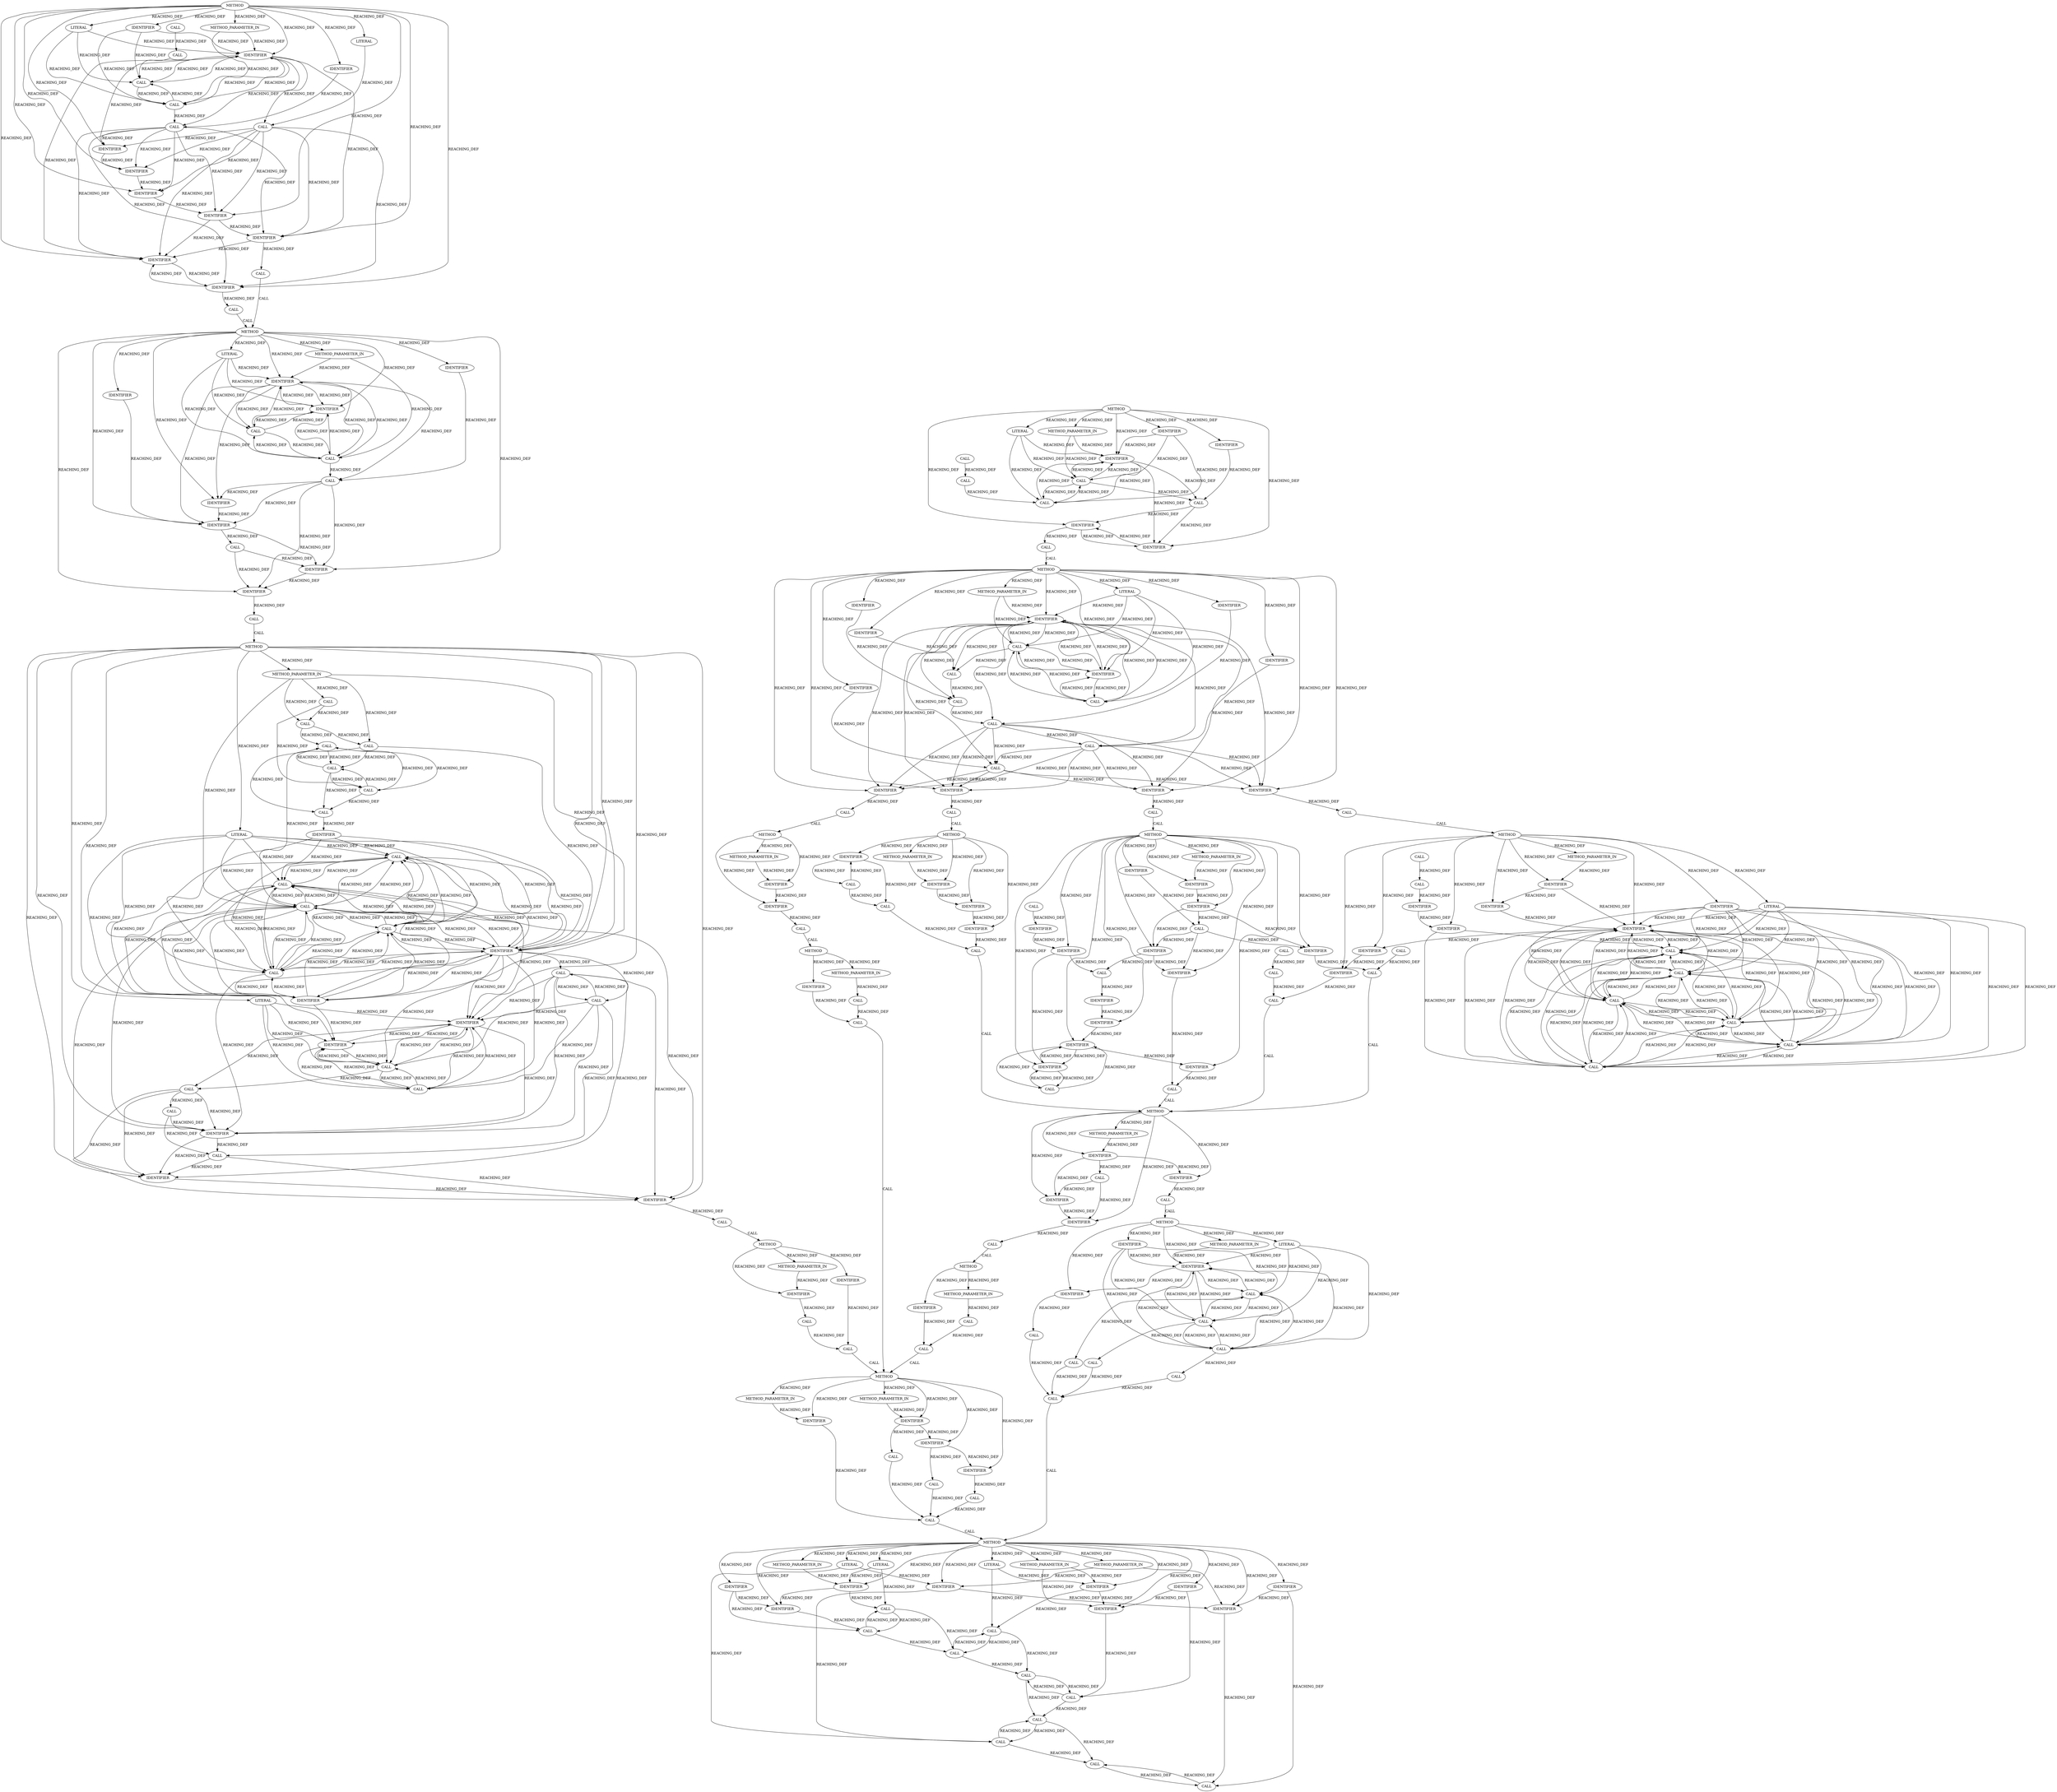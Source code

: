 strict digraph "" {
	node [label="\N"];
	5461	[ARGUMENT_INDEX=1,
		CODE=lens,
		COLUMN_NUMBER=6,
		LINE_NUMBER=1630,
		NAME=lens,
		ORDER=1,
		TYPE_FULL_NAME="int[]",
		filename="messenger_v2.c",
		label=IDENTIFIER];
	5486	[ARGUMENT_INDEX=5,
		CODE="lens[0]",
		COLUMN_NUMBER=21,
		DISPATCH_TYPE=STATIC_DISPATCH,
		LINE_NUMBER=1640,
		METHOD_FULL_NAME="<operator>.indirectIndexAccess",
		NAME="<operator>.indirectIndexAccess",
		ORDER=5,
		TYPE_FULL_NAME="<empty>",
		filename="messenger_v2.c",
		label=CALL];
	5461 -> 5486	[VARIABLE=lens,
		label=REACHING_DEF];
	5489	[ARGUMENT_INDEX=6,
		CODE="lens[1]",
		COLUMN_NUMBER=30,
		DISPATCH_TYPE=STATIC_DISPATCH,
		LINE_NUMBER=1640,
		METHOD_FULL_NAME="<operator>.indirectIndexAccess",
		NAME="<operator>.indirectIndexAccess",
		ORDER=6,
		TYPE_FULL_NAME="<empty>",
		filename="messenger_v2.c",
		label=CALL];
	5461 -> 5489	[VARIABLE=lens,
		label=REACHING_DEF];
	5492	[ARGUMENT_INDEX=7,
		CODE="lens[2]",
		COLUMN_NUMBER=39,
		DISPATCH_TYPE=STATIC_DISPATCH,
		LINE_NUMBER=1640,
		METHOD_FULL_NAME="<operator>.indirectIndexAccess",
		NAME="<operator>.indirectIndexAccess",
		ORDER=7,
		TYPE_FULL_NAME="<empty>",
		filename="messenger_v2.c",
		label=CALL];
	5461 -> 5492	[VARIABLE=lens,
		label=REACHING_DEF];
	5495	[ARGUMENT_INDEX=8,
		CODE="lens[3]",
		COLUMN_NUMBER=48,
		DISPATCH_TYPE=STATIC_DISPATCH,
		LINE_NUMBER=1640,
		METHOD_FULL_NAME="<operator>.indirectIndexAccess",
		NAME="<operator>.indirectIndexAccess",
		ORDER=8,
		TYPE_FULL_NAME="<empty>",
		filename="messenger_v2.c",
		label=CALL];
	5461 -> 5495	[VARIABLE=lens,
		label=REACHING_DEF];
	5486 -> 5489	[VARIABLE="lens[0]",
		label=REACHING_DEF];
	5486 -> 5492	[VARIABLE="lens[0]",
		label=REACHING_DEF];
	5486 -> 5495	[VARIABLE="lens[0]",
		label=REACHING_DEF];
	5481	[ARGUMENT_INDEX=2,
		CODE=__func__,
		COLUMN_NUMBER=49,
		LINE_NUMBER=1639,
		NAME=__func__,
		ORDER=2,
		TYPE_FULL_NAME=ANY,
		filename="messenger_v2.c",
		label=IDENTIFIER];
	5486 -> 5481	[VARIABLE="lens[0]",
		label=REACHING_DEF];
	5482	[ARGUMENT_INDEX=3,
		CODE=con,
		COLUMN_NUMBER=59,
		LINE_NUMBER=1639,
		NAME=con,
		ORDER=3,
		TYPE_FULL_NAME="ceph_connection*",
		filename="messenger_v2.c",
		label=IDENTIFIER];
	5486 -> 5482	[VARIABLE="lens[0]",
		label=REACHING_DEF];
	5483	[ARGUMENT_INDEX=4,
		CODE="con->out_msg",
		COLUMN_NUMBER=7,
		DISPATCH_TYPE=STATIC_DISPATCH,
		LINE_NUMBER=1640,
		METHOD_FULL_NAME="<operator>.indirectFieldAccess",
		NAME="<operator>.indirectFieldAccess",
		ORDER=4,
		TYPE_FULL_NAME="<empty>",
		filename="messenger_v2.c",
		label=CALL];
	5486 -> 5483	[VARIABLE="lens[0]",
		label=REACHING_DEF];
	5489 -> 5486	[VARIABLE="lens[1]",
		label=REACHING_DEF];
	5489 -> 5492	[VARIABLE="lens[1]",
		label=REACHING_DEF];
	5489 -> 5495	[VARIABLE="lens[1]",
		label=REACHING_DEF];
	5489 -> 5481	[VARIABLE="lens[1]",
		label=REACHING_DEF];
	5489 -> 5482	[VARIABLE="lens[1]",
		label=REACHING_DEF];
	5489 -> 5483	[VARIABLE="lens[1]",
		label=REACHING_DEF];
	5492 -> 5486	[VARIABLE="lens[2]",
		label=REACHING_DEF];
	5492 -> 5489	[VARIABLE="lens[2]",
		label=REACHING_DEF];
	5492 -> 5495	[VARIABLE="lens[2]",
		label=REACHING_DEF];
	5492 -> 5481	[VARIABLE="lens[2]",
		label=REACHING_DEF];
	5492 -> 5482	[VARIABLE="lens[2]",
		label=REACHING_DEF];
	5492 -> 5483	[VARIABLE="lens[2]",
		label=REACHING_DEF];
	5495 -> 5486	[VARIABLE="lens[3]",
		label=REACHING_DEF];
	5495 -> 5489	[VARIABLE="lens[3]",
		label=REACHING_DEF];
	5495 -> 5492	[VARIABLE="lens[3]",
		label=REACHING_DEF];
	5495 -> 5481	[VARIABLE="lens[3]",
		label=REACHING_DEF];
	5495 -> 5482	[VARIABLE="lens[3]",
		label=REACHING_DEF];
	5495 -> 5483	[VARIABLE="lens[3]",
		label=REACHING_DEF];
	10220	[ARGUMENT_INDEX=1,
		CODE="con->state",
		COLUMN_NUMBER=6,
		DISPATCH_TYPE=STATIC_DISPATCH,
		LINE_NUMBER=3154,
		METHOD_FULL_NAME="<operator>.indirectFieldAccess",
		NAME="<operator>.indirectFieldAccess",
		ORDER=1,
		TYPE_FULL_NAME="<empty>",
		filename="messenger_v2.c",
		label=CALL];
	10260	[ARGUMENT_INDEX=1,
		CODE=con,
		COLUMN_NUMBER=36,
		LINE_NUMBER=3166,
		NAME=con,
		ORDER=1,
		TYPE_FULL_NAME="ceph_connection*",
		filename="messenger_v2.c",
		label=IDENTIFIER];
	10220 -> 10260	[VARIABLE="con->state",
		label=REACHING_DEF];
	10275	[ARGUMENT_INDEX=1,
		CODE=con,
		COLUMN_NUMBER=19,
		LINE_NUMBER=3173,
		NAME=con,
		ORDER=1,
		TYPE_FULL_NAME="ceph_connection*",
		filename="messenger_v2.c",
		label=IDENTIFIER];
	10220 -> 10275	[VARIABLE="con->state",
		label=REACHING_DEF];
	10279	[ARGUMENT_INDEX=1,
		CODE=con,
		COLUMN_NUMBER=24,
		LINE_NUMBER=3174,
		NAME=con,
		ORDER=1,
		TYPE_FULL_NAME="ceph_connection*",
		filename="messenger_v2.c",
		label=IDENTIFIER];
	10220 -> 10279	[VARIABLE="con->state",
		label=REACHING_DEF];
	10296	[ARGUMENT_INDEX=1,
		CODE=con,
		COLUMN_NUMBER=26,
		LINE_NUMBER=3181,
		NAME=con,
		ORDER=1,
		TYPE_FULL_NAME="ceph_connection*",
		filename="messenger_v2.c",
		label=IDENTIFIER];
	10220 -> 10296	[VARIABLE="con->state",
		label=REACHING_DEF];
	10323	[ARGUMENT_INDEX=1,
		CODE=con,
		COLUMN_NUMBER=27,
		LINE_NUMBER=3190,
		NAME=con,
		ORDER=1,
		TYPE_FULL_NAME="ceph_connection*",
		filename="messenger_v2.c",
		label=IDENTIFIER];
	10220 -> 10323	[VARIABLE="con->state",
		label=REACHING_DEF];
	10362	[ARGUMENT_INDEX=1,
		CODE=con,
		COLUMN_NUMBER=23,
		LINE_NUMBER=3200,
		NAME=con,
		ORDER=1,
		TYPE_FULL_NAME="ceph_connection*",
		filename="messenger_v2.c",
		label=IDENTIFIER];
	10220 -> 10362	[VARIABLE="con->state",
		label=REACHING_DEF];
	10372	[ARGUMENT_INDEX=1,
		CODE=con,
		COLUMN_NUMBER=27,
		LINE_NUMBER=3204,
		NAME=con,
		ORDER=1,
		TYPE_FULL_NAME="ceph_connection*",
		filename="messenger_v2.c",
		label=IDENTIFIER];
	10220 -> 10372	[VARIABLE="con->state",
		label=REACHING_DEF];
	10260 -> 10275	[VARIABLE=con,
		label=REACHING_DEF];
	10275 -> 10279	[VARIABLE=con,
		label=REACHING_DEF];
	10279 -> 10296	[VARIABLE=con,
		label=REACHING_DEF];
	10296 -> 10323	[VARIABLE=con,
		label=REACHING_DEF];
	10296 -> 10362	[VARIABLE=con,
		label=REACHING_DEF];
	10323 -> 10362	[VARIABLE=con,
		label=REACHING_DEF];
	10322	[ARGUMENT_INDEX=2,
		CODE="populate_out_iter(con)",
		COLUMN_NUMBER=9,
		DISPATCH_TYPE=STATIC_DISPATCH,
		LINE_NUMBER=3190,
		METHOD_FULL_NAME=populate_out_iter,
		NAME=populate_out_iter,
		ORDER=2,
		TYPE_FULL_NAME="<empty>",
		filename="messenger_v2.c",
		label=CALL];
	10323 -> 10322	[VARIABLE=con,
		label=REACHING_DEF];
	10362 -> 10372	[VARIABLE=con,
		label=REACHING_DEF];
	10372 -> 10362	[VARIABLE=con,
		label=REACHING_DEF];
	10371	[ARGUMENT_INDEX=2,
		CODE="populate_out_iter(con)",
		COLUMN_NUMBER=9,
		DISPATCH_TYPE=STATIC_DISPATCH,
		LINE_NUMBER=3204,
		METHOD_FULL_NAME=populate_out_iter,
		NAME=populate_out_iter,
		ORDER=2,
		TYPE_FULL_NAME="<empty>",
		filename="messenger_v2.c",
		label=CALL];
	10372 -> 10371	[VARIABLE=con,
		label=REACHING_DEF];
	10212	[ARGUMENT_INDEX=1,
		CODE="&con->v2.out_iter",
		COLUMN_NUMBER=22,
		DISPATCH_TYPE=STATIC_DISPATCH,
		LINE_NUMBER=3151,
		METHOD_FULL_NAME="<operator>.addressOf",
		NAME="<operator>.addressOf",
		ORDER=1,
		TYPE_FULL_NAME="<empty>",
		filename="messenger_v2.c",
		label=CALL];
	10211	[ARGUMENT_INDEX=5,
		CODE="iov_iter_count(&con->v2.out_iter)",
		COLUMN_NUMBER=7,
		DISPATCH_TYPE=STATIC_DISPATCH,
		LINE_NUMBER=3151,
		METHOD_FULL_NAME=iov_iter_count,
		NAME=iov_iter_count,
		ORDER=5,
		TYPE_FULL_NAME="<empty>",
		filename="messenger_v2.c",
		label=CALL];
	10212 -> 10211	[VARIABLE="&con->v2.out_iter",
		label=REACHING_DEF];
	10207	[ARGUMENT_INDEX=3,
		CODE=con,
		COLUMN_NUMBER=50,
		LINE_NUMBER=3150,
		NAME=con,
		ORDER=3,
		TYPE_FULL_NAME="ceph_connection*",
		filename="messenger_v2.c",
		label=IDENTIFIER];
	10211 -> 10207	[VARIABLE="iov_iter_count(&con->v2.out_iter)",
		label=REACHING_DEF];
	10208	[ARGUMENT_INDEX=4,
		CODE="con->state",
		COLUMN_NUMBER=55,
		DISPATCH_TYPE=STATIC_DISPATCH,
		LINE_NUMBER=3150,
		METHOD_FULL_NAME="<operator>.indirectFieldAccess",
		NAME="<operator>.indirectFieldAccess",
		ORDER=4,
		TYPE_FULL_NAME="<empty>",
		filename="messenger_v2.c",
		label=CALL];
	10211 -> 10208	[VARIABLE="iov_iter_count(&con->v2.out_iter)",
		label=REACHING_DEF];
	9121	[ARGUMENT_INDEX=1,
		CODE=con,
		COLUMN_NUMBER=26,
		LINE_NUMBER=2813,
		NAME=con,
		ORDER=1,
		TYPE_FULL_NAME="ceph_connection*",
		filename="messenger_v2.c",
		label=IDENTIFIER];
	9120	[ARGUMENT_INDEX=-1,
		CODE="__handle_control(con, con->v2.in_kvecs[0].iov_base -
				     CEPH_PREAMBLE_INLINE_LEN)",
		COLUMN_NUMBER=9,
		DISPATCH_TYPE=STATIC_DISPATCH,
		LINE_NUMBER=2813,
		METHOD_FULL_NAME=__handle_control,
		NAME=__handle_control,
		ORDER=1,
		TYPE_FULL_NAME="<empty>",
		filename="messenger_v2.c",
		label=CALL];
	9121 -> 9120	[VARIABLE=con,
		label=REACHING_DEF];
	8708	[AST_PARENT_FULL_NAME="messenger_v2.c:<global>",
		AST_PARENT_TYPE=TYPE_DECL,
		CODE="static int __handle_control(struct ceph_connection *con, void *p)
{
	void *end = p + con->v2.in_desc.fd_lens[0];
	struct ceph_msg *\
msg;
	int ret;

	if (con->v2.in_desc.fd_tag != FRAME_TAG_MESSAGE)
		return process_control(con, p, end);

	ret = process_message_\
header(con, p, end);
	if (ret < 0)
		return ret;
	if (ret == 0) {
		prepare_skip_message(con);
		return 0;
	}

	msg = con->in_msg;  /* \
set in process_message_header() */
	if (front_len(msg)) {
		WARN_ON(front_len(msg) > msg->front_alloc_len);
		msg->front.iov_len = \
front_len(msg);
	} else {
		msg->front.iov_len = 0;
	}
	if (middle_len(msg)) {
		WARN_ON(middle_len(msg) > msg->middle->alloc_len);
		\
msg->middle->vec.iov_len = middle_len(msg);
	} else if (msg->middle) {
		msg->middle->vec.iov_len = 0;
	}

	if (!front_len(msg) && !\
middle_len(msg) && !data_len(msg))
		return process_message(con);

	if (con_secure(con))
		return prepare_read_tail_secure(con);

	\
return prepare_read_tail_plain(con);
}",
		COLUMN_NUMBER=1,
		COLUMN_NUMBER_END=31,
		FILENAME="messenger_v2.c",
		FULL_NAME=__handle_control,
		IS_EXTERNAL=false,
		LINE_NUMBER=2698,
		LINE_NUMBER_END=2704,
		NAME=__handle_control,
		ORDER=105,
		SIGNATURE="int __handle_control (ceph_connection*,void*)",
		filename="messenger_v2.c",
		label=METHOD];
	9120 -> 8708	[label=CALL];
	1231	[ARGUMENT_INDEX=1,
		CODE="front_len < 0 || front_len > CEPH_MSG_MAX_FRONT_LEN",
		COLUMN_NUMBER=9,
		DISPATCH_TYPE=STATIC_DISPATCH,
		LINE_NUMBER=413,
		METHOD_FULL_NAME="<operator>.logicalOr",
		NAME="<operator>.logicalOr",
		ORDER=1,
		TYPE_FULL_NAME="<empty>",
		filename="messenger_v2.c",
		label=CALL];
	1230	[ARGUMENT_INDEX=1,
		CODE="front_len < 0 || front_len > CEPH_MSG_MAX_FRONT_LEN ||
	       middle_len < 0",
		COLUMN_NUMBER=9,
		DISPATCH_TYPE=STATIC_DISPATCH,
		LINE_NUMBER=413,
		METHOD_FULL_NAME="<operator>.logicalOr",
		NAME="<operator>.logicalOr",
		ORDER=1,
		TYPE_FULL_NAME="<empty>",
		filename="messenger_v2.c",
		label=CALL];
	1231 -> 1230	[VARIABLE="front_len < 0 || front_len > CEPH_MSG_MAX_FRONT_LEN",
		label=REACHING_DEF];
	1238	[ARGUMENT_INDEX=2,
		CODE="middle_len < 0",
		COLUMN_NUMBER=9,
		DISPATCH_TYPE=STATIC_DISPATCH,
		LINE_NUMBER=414,
		METHOD_FULL_NAME="<operator>.lessThan",
		NAME="<operator>.lessThan",
		ORDER=2,
		TYPE_FULL_NAME="<empty>",
		filename="messenger_v2.c",
		label=CALL];
	1231 -> 1238	[VARIABLE="front_len < 0 || front_len > CEPH_MSG_MAX_FRONT_LEN",
		label=REACHING_DEF];
	1229	[ARGUMENT_INDEX=1,
		CODE="front_len < 0 || front_len > CEPH_MSG_MAX_FRONT_LEN ||
	       middle_len < 0 || middle_len > CEPH_MSG_MAX_MIDDLE_LEN",
		COLUMN_NUMBER=9,
		DISPATCH_TYPE=STATIC_DISPATCH,
		LINE_NUMBER=413,
		METHOD_FULL_NAME="<operator>.logicalOr",
		NAME="<operator>.logicalOr",
		ORDER=1,
		TYPE_FULL_NAME="<empty>",
		filename="messenger_v2.c",
		label=CALL];
	1230 -> 1229	[VARIABLE="front_len < 0 || front_len > CEPH_MSG_MAX_FRONT_LEN ||
	       middle_len < 0",
		label=REACHING_DEF];
	1241	[ARGUMENT_INDEX=2,
		CODE="middle_len > CEPH_MSG_MAX_MIDDLE_LEN",
		COLUMN_NUMBER=27,
		DISPATCH_TYPE=STATIC_DISPATCH,
		LINE_NUMBER=414,
		METHOD_FULL_NAME="<operator>.greaterThan",
		NAME="<operator>.greaterThan",
		ORDER=2,
		TYPE_FULL_NAME="<empty>",
		filename="messenger_v2.c",
		label=CALL];
	1230 -> 1241	[VARIABLE="front_len < 0 || front_len > CEPH_MSG_MAX_FRONT_LEN ||
	       middle_len < 0",
		label=REACHING_DEF];
	1238 -> 1231	[VARIABLE="middle_len < 0",
		label=REACHING_DEF];
	1238 -> 1230	[VARIABLE="middle_len < 0",
		label=REACHING_DEF];
	6417	[CODE="struct ceph_connection *con",
		COLUMN_NUMBER=37,
		EVALUATION_STRATEGY=BY_VALUE,
		INDEX=1,
		IS_VARIADIC=false,
		LINE_NUMBER=1884,
		NAME=con,
		ORDER=1,
		TYPE_FULL_NAME="ceph_connection*",
		filename="messenger_v2.c",
		label=METHOD_PARAMETER_IN];
	6425	[ARGUMENT_INDEX=1,
		CODE="con->in_msg",
		COLUMN_NUMBER=29,
		DISPATCH_TYPE=STATIC_DISPATCH,
		LINE_NUMBER=1890,
		METHOD_FULL_NAME="<operator>.indirectFieldAccess",
		NAME="<operator>.indirectFieldAccess",
		ORDER=1,
		TYPE_FULL_NAME="<empty>",
		filename="messenger_v2.c",
		label=CALL];
	6417 -> 6425	[VARIABLE=con,
		label=REACHING_DEF];
	6424	[ARGUMENT_INDEX=2,
		CODE="tail_onwire_len(con->in_msg, true)",
		COLUMN_NUMBER=13,
		DISPATCH_TYPE=STATIC_DISPATCH,
		LINE_NUMBER=1890,
		METHOD_FULL_NAME=tail_onwire_len,
		NAME=tail_onwire_len,
		ORDER=2,
		TYPE_FULL_NAME="<empty>",
		filename="messenger_v2.c",
		label=CALL];
	6425 -> 6424	[VARIABLE="con->in_msg",
		label=REACHING_DEF];
	9396	[ARGUMENT_INDEX=1,
		CODE=con,
		COLUMN_NUMBER=26,
		LINE_NUMBER=2902,
		NAME=con,
		ORDER=1,
		TYPE_FULL_NAME="ceph_connection*",
		filename="messenger_v2.c",
		label=IDENTIFIER];
	9395	[ARGUMENT_INDEX=2,
		CODE="handle_epilogue(con)",
		COLUMN_NUMBER=10,
		DISPATCH_TYPE=STATIC_DISPATCH,
		LINE_NUMBER=2902,
		METHOD_FULL_NAME=handle_epilogue,
		NAME=handle_epilogue,
		ORDER=2,
		TYPE_FULL_NAME="<empty>",
		filename="messenger_v2.c",
		label=CALL];
	9396 -> 9395	[VARIABLE=con,
		label=REACHING_DEF];
	9135	[AST_PARENT_FULL_NAME="messenger_v2.c:<global>",
		AST_PARENT_TYPE=TYPE_DECL,
		CODE="static int handle_epilogue(struct ceph_connection *con)
{
	u32 front_crc, middle_crc, data_crc;
	int ret;

	if (con_secure(con)) {
		\
ret = decrypt_tail(con);
		if (ret) {
			if (ret == -EBADMSG)
				con->error_msg = \"integrity error, bad epilogue auth tag\";
			\
return ret;
		}

		/* just late_status */
		ret = decode_epilogue(con->v2.in_buf, NULL, NULL, NULL);
		if (ret) {
			con->error_\
msg = \"protocol error, bad epilogue\";
			return ret;
		}
	} else {
		ret = decode_epilogue(con->v2.in_buf, &front_crc,
				      &\
middle_crc, &data_crc);
		if (ret) {
			con->error_msg = \"protocol error, bad epilogue\";
			return ret;
		}

		ret = verify_epilogue_\
crcs(con, front_crc, middle_crc,
					   data_crc);
		if (ret) {
			con->error_msg = \"integrity error, bad crc\";
			return ret;
		}
	}

	\
return process_message(con);
}",
		COLUMN_NUMBER=1,
		COLUMN_NUMBER_END=1,
		FILENAME="messenger_v2.c",
		FULL_NAME=handle_epilogue,
		IS_EXTERNAL=false,
		LINE_NUMBER=2817,
		LINE_NUMBER_END=2853,
		NAME=handle_epilogue,
		ORDER=109,
		SIGNATURE="int handle_epilogue (ceph_connection*)",
		filename="messenger_v2.c",
		label=METHOD];
	9395 -> 9135	[label=CALL];
	9475	[ARGUMENT_INDEX=1,
		CODE="\"%s con %p state %d need %zu\\n\"",
		COLUMN_NUMBER=7,
		LINE_NUMBER=2932,
		ORDER=1,
		TYPE_FULL_NAME=char,
		filename="messenger_v2.c",
		label=LITERAL];
	9477	[ARGUMENT_INDEX=3,
		CODE=con,
		COLUMN_NUMBER=50,
		LINE_NUMBER=2932,
		NAME=con,
		ORDER=3,
		TYPE_FULL_NAME="ceph_connection*",
		filename="messenger_v2.c",
		label=IDENTIFIER];
	9475 -> 9477	[VARIABLE="\"%s con %p state %d need %zu\\n\"",
		label=REACHING_DEF];
	9478	[ARGUMENT_INDEX=4,
		CODE="con->state",
		COLUMN_NUMBER=55,
		DISPATCH_TYPE=STATIC_DISPATCH,
		LINE_NUMBER=2932,
		METHOD_FULL_NAME="<operator>.indirectFieldAccess",
		NAME="<operator>.indirectFieldAccess",
		ORDER=4,
		TYPE_FULL_NAME="<empty>",
		filename="messenger_v2.c",
		label=CALL];
	9475 -> 9478	[VARIABLE="\"%s con %p state %d need %zu\\n\"",
		label=REACHING_DEF];
	9481	[ARGUMENT_INDEX=5,
		CODE="iov_iter_count(&con->v2.in_iter)",
		COLUMN_NUMBER=7,
		DISPATCH_TYPE=STATIC_DISPATCH,
		LINE_NUMBER=2933,
		METHOD_FULL_NAME=iov_iter_count,
		NAME=iov_iter_count,
		ORDER=5,
		TYPE_FULL_NAME="<empty>",
		filename="messenger_v2.c",
		label=CALL];
	9475 -> 9481	[VARIABLE="\"%s con %p state %d need %zu\\n\"",
		label=REACHING_DEF];
	9477 -> 9478	[VARIABLE=con,
		label=REACHING_DEF];
	9477 -> 9481	[VARIABLE=con,
		label=REACHING_DEF];
	9490	[ARGUMENT_INDEX=1,
		CODE="con->state",
		COLUMN_NUMBER=6,
		DISPATCH_TYPE=STATIC_DISPATCH,
		LINE_NUMBER=2935,
		METHOD_FULL_NAME="<operator>.indirectFieldAccess",
		NAME="<operator>.indirectFieldAccess",
		ORDER=1,
		TYPE_FULL_NAME="<empty>",
		filename="messenger_v2.c",
		label=CALL];
	9477 -> 9490	[VARIABLE=con,
		label=REACHING_DEF];
	9517	[ARGUMENT_INDEX=1,
		CODE=con,
		COLUMN_NUMBER=23,
		LINE_NUMBER=2947,
		NAME=con,
		ORDER=1,
		TYPE_FULL_NAME="ceph_connection*",
		filename="messenger_v2.c",
		label=IDENTIFIER];
	9477 -> 9517	[VARIABLE=con,
		label=REACHING_DEF];
	9478 -> 9477	[VARIABLE="con->state",
		label=REACHING_DEF];
	9478 -> 9481	[VARIABLE="con->state",
		label=REACHING_DEF];
	9478 -> 9490	[VARIABLE="con->state",
		label=REACHING_DEF];
	9481 -> 9477	[VARIABLE="iov_iter_count(&con->v2.in_iter)",
		label=REACHING_DEF];
	9481 -> 9478	[VARIABLE="iov_iter_count(&con->v2.in_iter)",
		label=REACHING_DEF];
	10113	[ARGUMENT_INDEX=1,
		CODE=con,
		COLUMN_NUMBER=24,
		LINE_NUMBER=3116,
		NAME=con,
		ORDER=1,
		TYPE_FULL_NAME="ceph_connection*",
		filename="messenger_v2.c",
		label=IDENTIFIER];
	10117	[ARGUMENT_INDEX=1,
		CODE=con,
		COLUMN_NUMBER=25,
		LINE_NUMBER=3117,
		NAME=con,
		ORDER=1,
		TYPE_FULL_NAME="ceph_connection*",
		filename="messenger_v2.c",
		label=IDENTIFIER];
	10113 -> 10117	[VARIABLE=con,
		label=REACHING_DEF];
	10116	[ARGUMENT_INDEX=2,
		CODE="prepare_message(con)",
		COLUMN_NUMBER=9,
		DISPATCH_TYPE=STATIC_DISPATCH,
		LINE_NUMBER=3117,
		METHOD_FULL_NAME=prepare_message,
		NAME=prepare_message,
		ORDER=2,
		TYPE_FULL_NAME="<empty>",
		filename="messenger_v2.c",
		label=CALL];
	10117 -> 10116	[VARIABLE=con,
		label=REACHING_DEF];
	10108	[ARGUMENT_INDEX=1,
		CODE="con->out_queue",
		COLUMN_NUMBER=26,
		DISPATCH_TYPE=STATIC_DISPATCH,
		LINE_NUMBER=3115,
		METHOD_FULL_NAME="<operator>.indirectFieldAccess",
		NAME="<operator>.indirectFieldAccess",
		ORDER=1,
		TYPE_FULL_NAME="<empty>",
		filename="messenger_v2.c",
		label=CALL];
	10108 -> 10113	[VARIABLE="con->out_queue",
		label=REACHING_DEF];
	10108 -> 10117	[VARIABLE="con->out_queue",
		label=REACHING_DEF];
	9964	[ARGUMENT_INDEX=2,
		CODE=__func__,
		COLUMN_NUMBER=44,
		LINE_NUMBER=3072,
		NAME=__func__,
		ORDER=2,
		TYPE_FULL_NAME=ANY,
		filename="messenger_v2.c",
		label=IDENTIFIER];
	9965	[ARGUMENT_INDEX=3,
		CODE=con,
		COLUMN_NUMBER=54,
		LINE_NUMBER=3072,
		NAME=con,
		ORDER=3,
		TYPE_FULL_NAME="ceph_connection*",
		filename="messenger_v2.c",
		label=IDENTIFIER];
	9964 -> 9965	[VARIABLE=__func__,
		label=REACHING_DEF];
	9966	[ARGUMENT_INDEX=4,
		CODE="con->state",
		COLUMN_NUMBER=59,
		DISPATCH_TYPE=STATIC_DISPATCH,
		LINE_NUMBER=3072,
		METHOD_FULL_NAME="<operator>.indirectFieldAccess",
		NAME="<operator>.indirectFieldAccess",
		ORDER=4,
		TYPE_FULL_NAME="<empty>",
		filename="messenger_v2.c",
		label=CALL];
	9964 -> 9966	[VARIABLE=__func__,
		label=REACHING_DEF];
	9969	[ARGUMENT_INDEX=5,
		CODE="con->v2.out_state",
		COLUMN_NUMBER=7,
		DISPATCH_TYPE=STATIC_DISPATCH,
		LINE_NUMBER=3073,
		METHOD_FULL_NAME="<operator>.fieldAccess",
		NAME="<operator>.fieldAccess",
		ORDER=5,
		TYPE_FULL_NAME="<empty>",
		filename="messenger_v2.c",
		label=CALL];
	9964 -> 9969	[VARIABLE=__func__,
		label=REACHING_DEF];
	9965 -> 9964	[VARIABLE=con,
		label=REACHING_DEF];
	9965 -> 9966	[VARIABLE=con,
		label=REACHING_DEF];
	9965 -> 9969	[VARIABLE=con,
		label=REACHING_DEF];
	10056	[ARGUMENT_INDEX=1,
		CODE=con,
		COLUMN_NUMBER=18,
		LINE_NUMBER=3099,
		NAME=con,
		ORDER=1,
		TYPE_FULL_NAME="ceph_connection*",
		filename="messenger_v2.c",
		label=IDENTIFIER];
	9965 -> 10056	[VARIABLE=con,
		label=REACHING_DEF];
	10087	[ARGUMENT_INDEX=1,
		CODE=con,
		COLUMN_NUMBER=35,
		LINE_NUMBER=3109,
		NAME=con,
		ORDER=1,
		TYPE_FULL_NAME="ceph_connection*",
		filename="messenger_v2.c",
		label=IDENTIFIER];
	9965 -> 10087	[VARIABLE=con,
		label=REACHING_DEF];
	9984	[ARGUMENT_INDEX=1,
		CODE="con->state",
		COLUMN_NUMBER=6,
		DISPATCH_TYPE=STATIC_DISPATCH,
		LINE_NUMBER=3076,
		METHOD_FULL_NAME="<operator>.indirectFieldAccess",
		NAME="<operator>.indirectFieldAccess",
		ORDER=1,
		TYPE_FULL_NAME="<empty>",
		filename="messenger_v2.c",
		label=CALL];
	9965 -> 9984	[VARIABLE=con,
		label=REACHING_DEF];
	9966 -> 9964	[VARIABLE="con->state",
		label=REACHING_DEF];
	9966 -> 9965	[VARIABLE="con->state",
		label=REACHING_DEF];
	9966 -> 9969	[VARIABLE="con->state",
		label=REACHING_DEF];
	9966 -> 9984	[VARIABLE="con->state",
		label=REACHING_DEF];
	9969 -> 9964	[VARIABLE="con->v2.out_state",
		label=REACHING_DEF];
	9969 -> 9965	[VARIABLE="con->v2.out_state",
		label=REACHING_DEF];
	9969 -> 9966	[VARIABLE="con->v2.out_state",
		label=REACHING_DEF];
	9958	[AST_PARENT_FULL_NAME="messenger_v2.c:<global>",
		AST_PARENT_TYPE=TYPE_DECL,
		CODE="static int populate_out_iter(struct ceph_connection *con)
{
	int ret;

	dout(\"%s con %p state %d out_state %d\\n\", __func__, con, \
con->state,
	     con->v2.out_state);
	WARN_ON(iov_iter_count(&con->v2.out_iter));

	if (con->state != CEPH_CON_S_OPEN) {
		WARN_\
ON(con->state < CEPH_CON_S_V2_BANNER_PREFIX ||
			con->state > CEPH_CON_S_V2_SESSION_RECONNECT);
		goto nothing_pending;
	}

	switch (\
con->v2.out_state) {
	case OUT_S_QUEUE_DATA:
		WARN_ON(!con->out_msg);
		queue_data(con);
		goto populated;
	case OUT_S_QUEUE_DATA_\
CONT:
		WARN_ON(!con->out_msg);
		queue_data_cont(con);
		goto populated;
	case OUT_S_QUEUE_ENC_PAGE:
		queue_enc_page(con);
		goto \
populated;
	case OUT_S_QUEUE_ZEROS:
		WARN_ON(con->out_msg);  /* revoked */
		queue_zeros(con);
		goto populated;
	case OUT_S_FINISH_\
MESSAGE:
		finish_message(con);
		break;
	case OUT_S_GET_NEXT:
		break;
	default:
		WARN(1, \"bad out_state %d\", con->v2.out_state);
		\
return -EINVAL;
	}

	WARN_ON(con->v2.out_state != OUT_S_GET_NEXT);
	if (cep...",
		COLUMN_NUMBER=1,
		COLUMN_NUMBER_END=6,
		FILENAME="messenger_v2.c",
		FULL_NAME=populate_out_iter,
		IS_EXTERNAL=false,
		LINE_NUMBER=3068,
		LINE_NUMBER_END=3083,
		NAME=populate_out_iter,
		ORDER=118,
		SIGNATURE="int populate_out_iter (ceph_connection*)",
		filename="messenger_v2.c",
		label=METHOD];
	10371 -> 9958	[label=CALL];
	1228	[ARGUMENT_INDEX=1,
		CODE="front_len < 0 || front_len > CEPH_MSG_MAX_FRONT_LEN ||
	       middle_len < 0 || middle_len > CEPH_MSG_MAX_MIDDLE_LEN ||
	       \
data_len < 0",
		COLUMN_NUMBER=9,
		DISPATCH_TYPE=STATIC_DISPATCH,
		LINE_NUMBER=413,
		METHOD_FULL_NAME="<operator>.logicalOr",
		NAME="<operator>.logicalOr",
		ORDER=1,
		TYPE_FULL_NAME="<empty>",
		filename="messenger_v2.c",
		label=CALL];
	1247	[ARGUMENT_INDEX=2,
		CODE="data_len > CEPH_MSG_MAX_DATA_LEN",
		COLUMN_NUMBER=25,
		DISPATCH_TYPE=STATIC_DISPATCH,
		LINE_NUMBER=415,
		METHOD_FULL_NAME="<operator>.greaterThan",
		NAME="<operator>.greaterThan",
		ORDER=2,
		TYPE_FULL_NAME="<empty>",
		filename="messenger_v2.c",
		label=CALL];
	1228 -> 1247	[VARIABLE="front_len < 0 || front_len > CEPH_MSG_MAX_FRONT_LEN ||
	       middle_len < 0 || middle_len > CEPH_MSG_MAX_MIDDLE_LEN ||
	       \
data_len < 0",
		label=REACHING_DEF];
	1247 -> 1228	[VARIABLE="data_len > CEPH_MSG_MAX_DATA_LEN",
		label=REACHING_DEF];
	9299	[ARGUMENT_INDEX=2,
		CODE=CEPH_CON_S_V2_BANNER_PAYLOAD,
		COLUMN_NUMBER=27,
		LINE_NUMBER=2875,
		NAME=CEPH_CON_S_V2_BANNER_PAYLOAD,
		ORDER=2,
		TYPE_FULL_NAME=ANY,
		filename="messenger_v2.c",
		label=IDENTIFIER];
	9296	[ARGUMENT_INDEX=1,
		CODE="con->state",
		COLUMN_NUMBER=13,
		DISPATCH_TYPE=STATIC_DISPATCH,
		LINE_NUMBER=2875,
		METHOD_FULL_NAME="<operator>.indirectFieldAccess",
		NAME="<operator>.indirectFieldAccess",
		ORDER=1,
		TYPE_FULL_NAME="<empty>",
		filename="messenger_v2.c",
		label=CALL];
	9299 -> 9296	[VARIABLE=CEPH_CON_S_V2_BANNER_PAYLOAD,
		label=REACHING_DEF];
	9311	[ARGUMENT_INDEX=1,
		CODE="con->state",
		COLUMN_NUMBER=14,
		DISPATCH_TYPE=STATIC_DISPATCH,
		LINE_NUMBER=2877,
		METHOD_FULL_NAME="<operator>.indirectFieldAccess",
		NAME="<operator>.indirectFieldAccess",
		ORDER=1,
		TYPE_FULL_NAME="<empty>",
		filename="messenger_v2.c",
		label=CALL];
	9296 -> 9311	[VARIABLE="con->state",
		label=REACHING_DEF];
	5470	[ARGUMENT_INDEX=1,
		CODE="con->out_msg",
		COLUMN_NUMBER=14,
		DISPATCH_TYPE=STATIC_DISPATCH,
		LINE_NUMBER=1633,
		METHOD_FULL_NAME="<operator>.indirectFieldAccess",
		NAME="<operator>.indirectFieldAccess",
		ORDER=1,
		TYPE_FULL_NAME="<empty>",
		filename="messenger_v2.c",
		label=CALL];
	5469	[ARGUMENT_INDEX=3,
		CODE="middle_len(con->out_msg)",
		COLUMN_NUMBER=3,
		DISPATCH_TYPE=STATIC_DISPATCH,
		LINE_NUMBER=1633,
		METHOD_FULL_NAME=middle_len,
		NAME=middle_len,
		ORDER=3,
		TYPE_FULL_NAME="<empty>",
		filename="messenger_v2.c",
		label=CALL];
	5470 -> 5469	[VARIABLE="con->out_msg",
		label=REACHING_DEF];
	5474	[ARGUMENT_INDEX=1,
		CODE="con->out_msg",
		COLUMN_NUMBER=12,
		DISPATCH_TYPE=STATIC_DISPATCH,
		LINE_NUMBER=1634,
		METHOD_FULL_NAME="<operator>.indirectFieldAccess",
		NAME="<operator>.indirectFieldAccess",
		ORDER=1,
		TYPE_FULL_NAME="<empty>",
		filename="messenger_v2.c",
		label=CALL];
	5470 -> 5474	[VARIABLE="con->out_msg",
		label=REACHING_DEF];
	5473	[ARGUMENT_INDEX=4,
		CODE="data_len(con->out_msg)",
		COLUMN_NUMBER=3,
		DISPATCH_TYPE=STATIC_DISPATCH,
		LINE_NUMBER=1634,
		METHOD_FULL_NAME=data_len,
		NAME=data_len,
		ORDER=4,
		TYPE_FULL_NAME="<empty>",
		filename="messenger_v2.c",
		label=CALL];
	5469 -> 5473	[VARIABLE="middle_len(con->out_msg)",
		label=REACHING_DEF];
	5462	[ARGUMENT_INDEX=2,
		CODE="{
		sizeof(struct ceph_msg_header2),
		front_len(con->out_msg),
		middle_len(con->out_msg),
		data_len(con->out_msg)
	}",
		COLUMN_NUMBER=15,
		DISPATCH_TYPE=STATIC_DISPATCH,
		LINE_NUMBER=1630,
		METHOD_FULL_NAME="<operator>.arrayInitializer",
		NAME="<operator>.arrayInitializer",
		ORDER=2,
		TYPE_FULL_NAME="<empty>",
		filename="messenger_v2.c",
		label=CALL];
	5469 -> 5462	[VARIABLE="middle_len(con->out_msg)",
		label=REACHING_DEF];
	5465	[ARGUMENT_INDEX=2,
		CODE="front_len(con->out_msg)",
		COLUMN_NUMBER=3,
		DISPATCH_TYPE=STATIC_DISPATCH,
		LINE_NUMBER=1632,
		METHOD_FULL_NAME=front_len,
		NAME=front_len,
		ORDER=2,
		TYPE_FULL_NAME="<empty>",
		filename="messenger_v2.c",
		label=CALL];
	5469 -> 5465	[VARIABLE="middle_len(con->out_msg)",
		label=REACHING_DEF];
	5474 -> 5482	[VARIABLE="con->out_msg",
		label=REACHING_DEF];
	5474 -> 5483	[VARIABLE="con->out_msg",
		label=REACHING_DEF];
	5474 -> 5473	[VARIABLE="con->out_msg",
		label=REACHING_DEF];
	1287	[AST_PARENT_FULL_NAME="messenger_v2.c:<global>",
		AST_PARENT_TYPE=TYPE_DECL,
		CODE="static int tail_onwire_len(const struct ceph_msg *msg, bool secure)
{
	return __tail_onwire_len(front_len(msg), middle_len(msg),
				 \
data_len(msg), secure);
}",
		COLUMN_NUMBER=1,
		COLUMN_NUMBER_END=1,
		FILENAME="messenger_v2.c",
		FULL_NAME=tail_onwire_len,
		IS_EXTERNAL=false,
		LINE_NUMBER=428,
		LINE_NUMBER_END=432,
		NAME=tail_onwire_len,
		ORDER=30,
		SIGNATURE="int tail_onwire_len (ceph_msg*,bool)",
		filename="messenger_v2.c",
		label=METHOD];
	6424 -> 1287	[label=CALL];
	1294	[ARGUMENT_INDEX=1,
		CODE=msg,
		COLUMN_NUMBER=37,
		LINE_NUMBER=430,
		NAME=msg,
		ORDER=1,
		TYPE_FULL_NAME="ceph_msg*",
		filename="messenger_v2.c",
		label=IDENTIFIER];
	1287 -> 1294	[label=REACHING_DEF];
	1296	[ARGUMENT_INDEX=1,
		CODE=msg,
		COLUMN_NUMBER=54,
		LINE_NUMBER=430,
		NAME=msg,
		ORDER=1,
		TYPE_FULL_NAME="ceph_msg*",
		filename="messenger_v2.c",
		label=IDENTIFIER];
	1287 -> 1296	[label=REACHING_DEF];
	1299	[ARGUMENT_INDEX=4,
		CODE=secure,
		COLUMN_NUMBER=21,
		LINE_NUMBER=431,
		NAME=secure,
		ORDER=4,
		TYPE_FULL_NAME=bool,
		filename="messenger_v2.c",
		label=IDENTIFIER];
	1287 -> 1299	[label=REACHING_DEF];
	1298	[ARGUMENT_INDEX=1,
		CODE=msg,
		COLUMN_NUMBER=15,
		LINE_NUMBER=431,
		NAME=msg,
		ORDER=1,
		TYPE_FULL_NAME="ceph_msg*",
		filename="messenger_v2.c",
		label=IDENTIFIER];
	1287 -> 1298	[label=REACHING_DEF];
	1288	[CODE="const struct ceph_msg *msg",
		COLUMN_NUMBER=28,
		EVALUATION_STRATEGY=BY_VALUE,
		INDEX=1,
		IS_VARIADIC=false,
		LINE_NUMBER=428,
		NAME=msg,
		ORDER=1,
		TYPE_FULL_NAME="ceph_msg*",
		filename="messenger_v2.c",
		label=METHOD_PARAMETER_IN];
	1287 -> 1288	[label=REACHING_DEF];
	1289	[CODE="bool secure",
		COLUMN_NUMBER=56,
		EVALUATION_STRATEGY=BY_VALUE,
		INDEX=2,
		IS_VARIADIC=false,
		LINE_NUMBER=428,
		NAME=secure,
		ORDER=2,
		TYPE_FULL_NAME=bool,
		filename="messenger_v2.c",
		label=METHOD_PARAMETER_IN];
	1287 -> 1289	[label=REACHING_DEF];
	1293	[ARGUMENT_INDEX=1,
		CODE="front_len(msg)",
		COLUMN_NUMBER=27,
		DISPATCH_TYPE=STATIC_DISPATCH,
		LINE_NUMBER=430,
		METHOD_FULL_NAME=front_len,
		NAME=front_len,
		ORDER=1,
		TYPE_FULL_NAME="<empty>",
		filename="messenger_v2.c",
		label=CALL];
	1294 -> 1293	[VARIABLE=msg,
		label=REACHING_DEF];
	1294 -> 1296	[VARIABLE=msg,
		label=REACHING_DEF];
	1292	[ARGUMENT_INDEX=-1,
		CODE="__tail_onwire_len(front_len(msg), middle_len(msg),
				 data_len(msg), secure)",
		COLUMN_NUMBER=9,
		DISPATCH_TYPE=STATIC_DISPATCH,
		LINE_NUMBER=430,
		METHOD_FULL_NAME=__tail_onwire_len,
		NAME=__tail_onwire_len,
		ORDER=1,
		TYPE_FULL_NAME="<empty>",
		filename="messenger_v2.c",
		label=CALL];
	1293 -> 1292	[VARIABLE="front_len(msg)",
		label=REACHING_DEF];
	1295	[ARGUMENT_INDEX=2,
		CODE="middle_len(msg)",
		COLUMN_NUMBER=43,
		DISPATCH_TYPE=STATIC_DISPATCH,
		LINE_NUMBER=430,
		METHOD_FULL_NAME=middle_len,
		NAME=middle_len,
		ORDER=2,
		TYPE_FULL_NAME="<empty>",
		filename="messenger_v2.c",
		label=CALL];
	1296 -> 1295	[VARIABLE=msg,
		label=REACHING_DEF];
	1296 -> 1298	[VARIABLE=msg,
		label=REACHING_DEF];
	9076	[ARGUMENT_INDEX=2,
		CODE=buf,
		COLUMN_NUMBER=32,
		LINE_NUMBER=2794,
		NAME=buf,
		ORDER=2,
		TYPE_FULL_NAME="void*",
		filename="messenger_v2.c",
		label=IDENTIFIER];
	9074	[ARGUMENT_INDEX=-1,
		CODE="__handle_control(con, buf)",
		COLUMN_NUMBER=10,
		DISPATCH_TYPE=STATIC_DISPATCH,
		LINE_NUMBER=2794,
		METHOD_FULL_NAME=__handle_control,
		NAME=__handle_control,
		ORDER=1,
		TYPE_FULL_NAME="<empty>",
		filename="messenger_v2.c",
		label=CALL];
	9076 -> 9074	[VARIABLE=buf,
		label=REACHING_DEF];
	9074 -> 8708	[label=CALL];
	8940	[ARGUMENT_INDEX=3,
		CODE=con,
		COLUMN_NUMBER=7,
		LINE_NUMBER=2762,
		NAME=con,
		ORDER=3,
		TYPE_FULL_NAME="ceph_connection*",
		filename="messenger_v2.c",
		label=IDENTIFIER];
	8941	[ARGUMENT_INDEX=4,
		CODE="desc->fd_tag",
		COLUMN_NUMBER=12,
		DISPATCH_TYPE=STATIC_DISPATCH,
		LINE_NUMBER=2762,
		METHOD_FULL_NAME="<operator>.indirectFieldAccess",
		NAME="<operator>.indirectFieldAccess",
		ORDER=4,
		TYPE_FULL_NAME="<empty>",
		filename="messenger_v2.c",
		label=CALL];
	8940 -> 8941	[VARIABLE=con,
		label=REACHING_DEF];
	8944	[ARGUMENT_INDEX=5,
		CODE="desc->fd_seg_cnt",
		COLUMN_NUMBER=26,
		DISPATCH_TYPE=STATIC_DISPATCH,
		LINE_NUMBER=2762,
		METHOD_FULL_NAME="<operator>.indirectFieldAccess",
		NAME="<operator>.indirectFieldAccess",
		ORDER=5,
		TYPE_FULL_NAME="<empty>",
		filename="messenger_v2.c",
		label=CALL];
	8940 -> 8944	[VARIABLE=con,
		label=REACHING_DEF];
	8947	[ARGUMENT_INDEX=6,
		CODE="desc->fd_lens[0]",
		COLUMN_NUMBER=44,
		DISPATCH_TYPE=STATIC_DISPATCH,
		LINE_NUMBER=2762,
		METHOD_FULL_NAME="<operator>.indirectIndexAccess",
		NAME="<operator>.indirectIndexAccess",
		ORDER=6,
		TYPE_FULL_NAME="<empty>",
		filename="messenger_v2.c",
		label=CALL];
	8940 -> 8947	[VARIABLE=con,
		label=REACHING_DEF];
	8952	[ARGUMENT_INDEX=7,
		CODE="desc->fd_lens[1]",
		COLUMN_NUMBER=7,
		DISPATCH_TYPE=STATIC_DISPATCH,
		LINE_NUMBER=2763,
		METHOD_FULL_NAME="<operator>.indirectIndexAccess",
		NAME="<operator>.indirectIndexAccess",
		ORDER=7,
		TYPE_FULL_NAME="<empty>",
		filename="messenger_v2.c",
		label=CALL];
	8940 -> 8952	[VARIABLE=con,
		label=REACHING_DEF];
	8957	[ARGUMENT_INDEX=8,
		CODE="desc->fd_lens[2]",
		COLUMN_NUMBER=25,
		DISPATCH_TYPE=STATIC_DISPATCH,
		LINE_NUMBER=2763,
		METHOD_FULL_NAME="<operator>.indirectIndexAccess",
		NAME="<operator>.indirectIndexAccess",
		ORDER=8,
		TYPE_FULL_NAME="<empty>",
		filename="messenger_v2.c",
		label=CALL];
	8940 -> 8957	[VARIABLE=con,
		label=REACHING_DEF];
	8962	[ARGUMENT_INDEX=9,
		CODE="desc->fd_lens[3]",
		COLUMN_NUMBER=43,
		DISPATCH_TYPE=STATIC_DISPATCH,
		LINE_NUMBER=2763,
		METHOD_FULL_NAME="<operator>.indirectIndexAccess",
		NAME="<operator>.indirectIndexAccess",
		ORDER=9,
		TYPE_FULL_NAME="<empty>",
		filename="messenger_v2.c",
		label=CALL];
	8940 -> 8962	[VARIABLE=con,
		label=REACHING_DEF];
	8970	[ARGUMENT_INDEX=1,
		CODE=con,
		COLUMN_NUMBER=18,
		LINE_NUMBER=2765,
		NAME=con,
		ORDER=1,
		TYPE_FULL_NAME="ceph_connection*",
		filename="messenger_v2.c",
		label=IDENTIFIER];
	8940 -> 8970	[VARIABLE=con,
		label=REACHING_DEF];
	8941 -> 8940	[VARIABLE="desc->fd_tag",
		label=REACHING_DEF];
	8941 -> 8944	[VARIABLE="desc->fd_tag",
		label=REACHING_DEF];
	8941 -> 8947	[VARIABLE="desc->fd_tag",
		label=REACHING_DEF];
	8941 -> 8952	[VARIABLE="desc->fd_tag",
		label=REACHING_DEF];
	8941 -> 8957	[VARIABLE="desc->fd_tag",
		label=REACHING_DEF];
	8941 -> 8962	[VARIABLE="desc->fd_tag",
		label=REACHING_DEF];
	8944 -> 8940	[VARIABLE="desc->fd_seg_cnt",
		label=REACHING_DEF];
	8944 -> 8941	[VARIABLE="desc->fd_seg_cnt",
		label=REACHING_DEF];
	8944 -> 8947	[VARIABLE="desc->fd_seg_cnt",
		label=REACHING_DEF];
	8944 -> 8952	[VARIABLE="desc->fd_seg_cnt",
		label=REACHING_DEF];
	8944 -> 8957	[VARIABLE="desc->fd_seg_cnt",
		label=REACHING_DEF];
	8944 -> 8962	[VARIABLE="desc->fd_seg_cnt",
		label=REACHING_DEF];
	8947 -> 8940	[VARIABLE="desc->fd_lens[0]",
		label=REACHING_DEF];
	8947 -> 8941	[VARIABLE="desc->fd_lens[0]",
		label=REACHING_DEF];
	8947 -> 8944	[VARIABLE="desc->fd_lens[0]",
		label=REACHING_DEF];
	8947 -> 8952	[VARIABLE="desc->fd_lens[0]",
		label=REACHING_DEF];
	8947 -> 8957	[VARIABLE="desc->fd_lens[0]",
		label=REACHING_DEF];
	8947 -> 8962	[VARIABLE="desc->fd_lens[0]",
		label=REACHING_DEF];
	8952 -> 8940	[VARIABLE="desc->fd_lens[1]",
		label=REACHING_DEF];
	8952 -> 8941	[VARIABLE="desc->fd_lens[1]",
		label=REACHING_DEF];
	8952 -> 8944	[VARIABLE="desc->fd_lens[1]",
		label=REACHING_DEF];
	8952 -> 8947	[VARIABLE="desc->fd_lens[1]",
		label=REACHING_DEF];
	8952 -> 8957	[VARIABLE="desc->fd_lens[1]",
		label=REACHING_DEF];
	8952 -> 8962	[VARIABLE="desc->fd_lens[1]",
		label=REACHING_DEF];
	8957 -> 8940	[VARIABLE="desc->fd_lens[2]",
		label=REACHING_DEF];
	8957 -> 8941	[VARIABLE="desc->fd_lens[2]",
		label=REACHING_DEF];
	8957 -> 8944	[VARIABLE="desc->fd_lens[2]",
		label=REACHING_DEF];
	8957 -> 8947	[VARIABLE="desc->fd_lens[2]",
		label=REACHING_DEF];
	8957 -> 8952	[VARIABLE="desc->fd_lens[2]",
		label=REACHING_DEF];
	8957 -> 8962	[VARIABLE="desc->fd_lens[2]",
		label=REACHING_DEF];
	8962 -> 8940	[VARIABLE="desc->fd_lens[3]",
		label=REACHING_DEF];
	8962 -> 8941	[VARIABLE="desc->fd_lens[3]",
		label=REACHING_DEF];
	8962 -> 8944	[VARIABLE="desc->fd_lens[3]",
		label=REACHING_DEF];
	8962 -> 8947	[VARIABLE="desc->fd_lens[3]",
		label=REACHING_DEF];
	8962 -> 8952	[VARIABLE="desc->fd_lens[3]",
		label=REACHING_DEF];
	8962 -> 8957	[VARIABLE="desc->fd_lens[3]",
		label=REACHING_DEF];
	8989	[ARGUMENT_INDEX=1,
		CODE=con,
		COLUMN_NUMBER=26,
		LINE_NUMBER=2771,
		NAME=con,
		ORDER=1,
		TYPE_FULL_NAME="ceph_connection*",
		filename="messenger_v2.c",
		label=IDENTIFIER];
	8970 -> 8989	[VARIABLE=con,
		label=REACHING_DEF];
	9144	[ARGUMENT_INDEX=1,
		CODE=con,
		COLUMN_NUMBER=17,
		LINE_NUMBER=2822,
		NAME=con,
		ORDER=1,
		TYPE_FULL_NAME="ceph_connection*",
		filename="messenger_v2.c",
		label=IDENTIFIER];
	9149	[ARGUMENT_INDEX=1,
		CODE=con,
		COLUMN_NUMBER=22,
		LINE_NUMBER=2823,
		NAME=con,
		ORDER=1,
		TYPE_FULL_NAME="ceph_connection*",
		filename="messenger_v2.c",
		label=IDENTIFIER];
	9144 -> 9149	[VARIABLE=con,
		label=REACHING_DEF];
	9148	[ARGUMENT_INDEX=2,
		CODE="decrypt_tail(con)",
		COLUMN_NUMBER=9,
		DISPATCH_TYPE=STATIC_DISPATCH,
		LINE_NUMBER=2823,
		METHOD_FULL_NAME=decrypt_tail,
		NAME=decrypt_tail,
		ORDER=2,
		TYPE_FULL_NAME="<empty>",
		filename="messenger_v2.c",
		label=CALL];
	9149 -> 9148	[VARIABLE=con,
		label=REACHING_DEF];
	8875	[ARGUMENT_INDEX=1,
		CODE="con->v2.in_desc",
		COLUMN_NUMBER=34,
		DISPATCH_TYPE=STATIC_DISPATCH,
		LINE_NUMBER=2740,
		METHOD_FULL_NAME="<operator>.fieldAccess",
		NAME="<operator>.fieldAccess",
		ORDER=1,
		TYPE_FULL_NAME="<empty>",
		filename="messenger_v2.c",
		label=CALL];
	8874	[ARGUMENT_INDEX=2,
		CODE="&con->v2.in_desc",
		COLUMN_NUMBER=33,
		DISPATCH_TYPE=STATIC_DISPATCH,
		LINE_NUMBER=2740,
		METHOD_FULL_NAME="<operator>.addressOf",
		NAME="<operator>.addressOf",
		ORDER=2,
		TYPE_FULL_NAME="<empty>",
		filename="messenger_v2.c",
		label=CALL];
	8875 -> 8874	[VARIABLE="con->v2.in_desc",
		label=REACHING_DEF];
	8873	[ARGUMENT_INDEX=1,
		CODE=desc,
		COLUMN_NUMBER=26,
		LINE_NUMBER=2740,
		NAME=desc,
		ORDER=1,
		TYPE_FULL_NAME="ceph_frame_desc*",
		filename="messenger_v2.c",
		label=IDENTIFIER];
	8874 -> 8873	[VARIABLE="&con->v2.in_desc",
		label=REACHING_DEF];
	9265	[ARGUMENT_INDEX=4,
		CODE="con->state",
		COLUMN_NUMBER=58,
		DISPATCH_TYPE=STATIC_DISPATCH,
		LINE_NUMBER=2869,
		METHOD_FULL_NAME="<operator>.indirectFieldAccess",
		NAME="<operator>.indirectFieldAccess",
		ORDER=4,
		TYPE_FULL_NAME="<empty>",
		filename="messenger_v2.c",
		label=CALL];
	9263	[ARGUMENT_INDEX=2,
		CODE=__func__,
		COLUMN_NUMBER=43,
		LINE_NUMBER=2869,
		NAME=__func__,
		ORDER=2,
		TYPE_FULL_NAME=ANY,
		filename="messenger_v2.c",
		label=IDENTIFIER];
	9265 -> 9263	[VARIABLE="con->state",
		label=REACHING_DEF];
	9264	[ARGUMENT_INDEX=3,
		CODE=con,
		COLUMN_NUMBER=53,
		LINE_NUMBER=2869,
		NAME=con,
		ORDER=3,
		TYPE_FULL_NAME="ceph_connection*",
		filename="messenger_v2.c",
		label=IDENTIFIER];
	9265 -> 9264	[VARIABLE="con->state",
		label=REACHING_DEF];
	9268	[ARGUMENT_INDEX=5,
		CODE="con->v2.in_state",
		COLUMN_NUMBER=7,
		DISPATCH_TYPE=STATIC_DISPATCH,
		LINE_NUMBER=2870,
		METHOD_FULL_NAME="<operator>.fieldAccess",
		NAME="<operator>.fieldAccess",
		ORDER=5,
		TYPE_FULL_NAME="<empty>",
		filename="messenger_v2.c",
		label=CALL];
	9265 -> 9268	[VARIABLE="con->state",
		label=REACHING_DEF];
	9283	[ARGUMENT_INDEX=1,
		CODE="con->state",
		COLUMN_NUMBER=6,
		DISPATCH_TYPE=STATIC_DISPATCH,
		LINE_NUMBER=2873,
		METHOD_FULL_NAME="<operator>.indirectFieldAccess",
		NAME="<operator>.indirectFieldAccess",
		ORDER=1,
		TYPE_FULL_NAME="<empty>",
		filename="messenger_v2.c",
		label=CALL];
	9265 -> 9283	[VARIABLE="con->state",
		label=REACHING_DEF];
	9263 -> 9265	[VARIABLE=__func__,
		label=REACHING_DEF];
	9263 -> 9264	[VARIABLE=__func__,
		label=REACHING_DEF];
	9263 -> 9268	[VARIABLE=__func__,
		label=REACHING_DEF];
	9264 -> 9396	[VARIABLE=con,
		label=REACHING_DEF];
	9264 -> 9296	[VARIABLE=con,
		label=REACHING_DEF];
	9264 -> 9265	[VARIABLE=con,
		label=REACHING_DEF];
	9264 -> 9263	[VARIABLE=con,
		label=REACHING_DEF];
	9264 -> 9268	[VARIABLE=con,
		label=REACHING_DEF];
	9264 -> 9283	[VARIABLE=con,
		label=REACHING_DEF];
	9321	[ARGUMENT_INDEX=1,
		CODE="con->state",
		COLUMN_NUMBER=6,
		DISPATCH_TYPE=STATIC_DISPATCH,
		LINE_NUMBER=2879,
		METHOD_FULL_NAME="<operator>.indirectFieldAccess",
		NAME="<operator>.indirectFieldAccess",
		ORDER=1,
		TYPE_FULL_NAME="<empty>",
		filename="messenger_v2.c",
		label=CALL];
	9264 -> 9321	[VARIABLE=con,
		label=REACHING_DEF];
	9349	[ARGUMENT_INDEX=1,
		CODE=con,
		COLUMN_NUMBER=25,
		LINE_NUMBER=2885,
		NAME=con,
		ORDER=1,
		TYPE_FULL_NAME="ceph_connection*",
		filename="messenger_v2.c",
		label=IDENTIFIER];
	9264 -> 9349	[VARIABLE=con,
		label=REACHING_DEF];
	9340	[ARGUMENT_INDEX=1,
		CODE=con,
		COLUMN_NUMBER=26,
		LINE_NUMBER=2882,
		NAME=con,
		ORDER=1,
		TYPE_FULL_NAME="ceph_connection*",
		filename="messenger_v2.c",
		label=IDENTIFIER];
	9264 -> 9340	[VARIABLE=con,
		label=REACHING_DEF];
	9358	[ARGUMENT_INDEX=1,
		CODE=con,
		COLUMN_NUMBER=35,
		LINE_NUMBER=2888,
		NAME=con,
		ORDER=1,
		TYPE_FULL_NAME="ceph_connection*",
		filename="messenger_v2.c",
		label=IDENTIFIER];
	9264 -> 9358	[VARIABLE=con,
		label=REACHING_DEF];
	9264 -> 9311	[VARIABLE=con,
		label=REACHING_DEF];
	9316	[ARGUMENT_INDEX=1,
		CODE="con->state",
		COLUMN_NUMBER=7,
		DISPATCH_TYPE=STATIC_DISPATCH,
		LINE_NUMBER=2878,
		METHOD_FULL_NAME="<operator>.indirectFieldAccess",
		NAME="<operator>.indirectFieldAccess",
		ORDER=1,
		TYPE_FULL_NAME="<empty>",
		filename="messenger_v2.c",
		label=CALL];
	9264 -> 9316	[VARIABLE=con,
		label=REACHING_DEF];
	9268 -> 9265	[VARIABLE="con->v2.in_state",
		label=REACHING_DEF];
	9268 -> 9263	[VARIABLE="con->v2.in_state",
		label=REACHING_DEF];
	9268 -> 9264	[VARIABLE="con->v2.in_state",
		label=REACHING_DEF];
	9283 -> 9296	[VARIABLE="con->state",
		label=REACHING_DEF];
	9324	[ARGUMENT_INDEX=2,
		CODE=CEPH_CON_S_OPEN,
		COLUMN_NUMBER=20,
		LINE_NUMBER=2879,
		NAME=CEPH_CON_S_OPEN,
		ORDER=2,
		TYPE_FULL_NAME=ANY,
		filename="messenger_v2.c",
		label=IDENTIFIER];
	9324 -> 9321	[VARIABLE=CEPH_CON_S_OPEN,
		label=REACHING_DEF];
	9321 -> 9396	[VARIABLE="con->state",
		label=REACHING_DEF];
	9321 -> 9349	[VARIABLE="con->state",
		label=REACHING_DEF];
	9321 -> 9340	[VARIABLE="con->state",
		label=REACHING_DEF];
	9321 -> 9358	[VARIABLE="con->state",
		label=REACHING_DEF];
	9348	[ARGUMENT_INDEX=2,
		CODE="handle_control(con)",
		COLUMN_NUMBER=10,
		DISPATCH_TYPE=STATIC_DISPATCH,
		LINE_NUMBER=2885,
		METHOD_FULL_NAME=handle_control,
		NAME=handle_control,
		ORDER=2,
		TYPE_FULL_NAME="<empty>",
		filename="messenger_v2.c",
		label=CALL];
	9349 -> 9348	[VARIABLE=con,
		label=REACHING_DEF];
	9008	[AST_PARENT_FULL_NAME="messenger_v2.c:<global>",
		AST_PARENT_TYPE=TYPE_DECL,
		CODE="static int handle_control(struct ceph_connection *con)
{
	int ctrl_len = con->v2.in_desc.fd_lens[0];
	void *buf;
	int ret;

	WARN_\
ON(con_secure(con));

	ret = verify_control_crc(con);
	if (ret) {
		con->error_msg = \"integrity error, bad crc\";
		return ret;
	}

	\
if (con->state == CEPH_CON_S_V2_AUTH) {
		buf = alloc_conn_buf(con, ctrl_len);
		if (!buf)
			return -ENOMEM;

		memcpy(buf, con->\
v2.in_kvecs[0].iov_base, ctrl_len);
		return __handle_control(con, buf);
	}

	return __handle_control(con, con->v2.in_kvecs[0].iov_\
base);
}",
		COLUMN_NUMBER=1,
		COLUMN_NUMBER_END=1,
		FILENAME="messenger_v2.c",
		FULL_NAME=handle_control,
		IS_EXTERNAL=false,
		LINE_NUMBER=2774,
		LINE_NUMBER_END=2798,
		NAME=handle_control,
		ORDER=107,
		SIGNATURE="int handle_control (ceph_connection*)",
		filename="messenger_v2.c",
		label=METHOD];
	9348 -> 9008	[label=CALL];
	6557	[ARGUMENT_INDEX=1,
		CODE=con,
		COLUMN_NUMBER=39,
		LINE_NUMBER=1923,
		NAME=con,
		ORDER=1,
		TYPE_FULL_NAME="ceph_connection*",
		filename="messenger_v2.c",
		label=IDENTIFIER];
	6556	[ARGUMENT_INDEX=4,
		CODE="con_secure(con)",
		COLUMN_NUMBER=28,
		DISPATCH_TYPE=STATIC_DISPATCH,
		LINE_NUMBER=1923,
		METHOD_FULL_NAME=con_secure,
		NAME=con_secure,
		ORDER=4,
		TYPE_FULL_NAME="<empty>",
		filename="messenger_v2.c",
		label=CALL];
	6557 -> 6556	[VARIABLE=con,
		label=REACHING_DEF];
	6540	[ARGUMENT_INDEX=2,
		CODE="__tail_onwire_len(desc->fd_lens[1], desc->fd_lens[2],
				     desc->fd_lens[3], con_secure(con))",
		COLUMN_NUMBER=13,
		DISPATCH_TYPE=STATIC_DISPATCH,
		LINE_NUMBER=1922,
		METHOD_FULL_NAME=__tail_onwire_len,
		NAME=__tail_onwire_len,
		ORDER=2,
		TYPE_FULL_NAME="<empty>",
		filename="messenger_v2.c",
		label=CALL];
	6556 -> 6540	[VARIABLE="con_secure(con)",
		label=REACHING_DEF];
	9471	[CODE="struct ceph_connection *con",
		COLUMN_NUMBER=26,
		EVALUATION_STRATEGY=BY_VALUE,
		INDEX=1,
		IS_VARIADIC=false,
		LINE_NUMBER=2928,
		NAME=con,
		ORDER=1,
		TYPE_FULL_NAME="ceph_connection*",
		filename="messenger_v2.c",
		label=METHOD_PARAMETER_IN];
	9471 -> 9477	[VARIABLE=con,
		label=REACHING_DEF];
	9471 -> 9478	[VARIABLE=con,
		label=REACHING_DEF];
	1222	[CODE="int middle_len",
		COLUMN_NUMBER=45,
		EVALUATION_STRATEGY=BY_VALUE,
		INDEX=2,
		IS_VARIADIC=false,
		LINE_NUMBER=410,
		NAME=middle_len,
		ORDER=2,
		TYPE_FULL_NAME=int,
		filename="messenger_v2.c",
		label=METHOD_PARAMETER_IN];
	1239	[ARGUMENT_INDEX=1,
		CODE=middle_len,
		COLUMN_NUMBER=9,
		LINE_NUMBER=414,
		NAME=middle_len,
		ORDER=1,
		TYPE_FULL_NAME=int,
		filename="messenger_v2.c",
		label=IDENTIFIER];
	1222 -> 1239	[VARIABLE=middle_len,
		label=REACHING_DEF];
	1242	[ARGUMENT_INDEX=1,
		CODE=middle_len,
		COLUMN_NUMBER=27,
		LINE_NUMBER=414,
		NAME=middle_len,
		ORDER=1,
		TYPE_FULL_NAME=int,
		filename="messenger_v2.c",
		label=IDENTIFIER];
	1222 -> 1242	[VARIABLE=middle_len,
		label=REACHING_DEF];
	1239 -> 1238	[VARIABLE=middle_len,
		label=REACHING_DEF];
	1239 -> 1242	[VARIABLE=middle_len,
		label=REACHING_DEF];
	1242 -> 1241	[VARIABLE=middle_len,
		label=REACHING_DEF];
	5274	[ARGUMENT_INDEX=1,
		CODE=con,
		COLUMN_NUMBER=34,
		LINE_NUMBER=1574,
		NAME=con,
		ORDER=1,
		TYPE_FULL_NAME="ceph_connection*",
		filename="messenger_v2.c",
		label=IDENTIFIER];
	5290	[ARGUMENT_INDEX=1,
		CODE="con->out_msg",
		COLUMN_NUMBER=29,
		DISPATCH_TYPE=STATIC_DISPATCH,
		LINE_NUMBER=1579,
		METHOD_FULL_NAME="<operator>.indirectFieldAccess",
		NAME="<operator>.indirectFieldAccess",
		ORDER=1,
		TYPE_FULL_NAME="<empty>",
		filename="messenger_v2.c",
		label=CALL];
	5274 -> 5290	[VARIABLE=con,
		label=REACHING_DEF];
	5289	[ARGUMENT_INDEX=2,
		CODE="tail_onwire_len(con->out_msg, true)",
		COLUMN_NUMBER=13,
		DISPATCH_TYPE=STATIC_DISPATCH,
		LINE_NUMBER=1579,
		METHOD_FULL_NAME=tail_onwire_len,
		NAME=tail_onwire_len,
		ORDER=2,
		TYPE_FULL_NAME="<empty>",
		filename="messenger_v2.c",
		label=CALL];
	5290 -> 5289	[VARIABLE="con->out_msg",
		label=REACHING_DEF];
	5481 -> 5486	[VARIABLE=__func__,
		label=REACHING_DEF];
	5481 -> 5489	[VARIABLE=__func__,
		label=REACHING_DEF];
	5481 -> 5492	[VARIABLE=__func__,
		label=REACHING_DEF];
	5481 -> 5495	[VARIABLE=__func__,
		label=REACHING_DEF];
	5481 -> 5482	[VARIABLE=__func__,
		label=REACHING_DEF];
	5481 -> 5483	[VARIABLE=__func__,
		label=REACHING_DEF];
	5509	[ARGUMENT_INDEX=2,
		CODE=__func__,
		COLUMN_NUMBER=49,
		LINE_NUMBER=1643,
		NAME=__func__,
		ORDER=2,
		TYPE_FULL_NAME=ANY,
		filename="messenger_v2.c",
		label=IDENTIFIER];
	5481 -> 5509	[VARIABLE=__func__,
		label=REACHING_DEF];
	5482 -> 5486	[VARIABLE=con,
		label=REACHING_DEF];
	5482 -> 5489	[VARIABLE=con,
		label=REACHING_DEF];
	5482 -> 5492	[VARIABLE=con,
		label=REACHING_DEF];
	5482 -> 5495	[VARIABLE=con,
		label=REACHING_DEF];
	5482 -> 5481	[VARIABLE=con,
		label=REACHING_DEF];
	5482 -> 5483	[VARIABLE=con,
		label=REACHING_DEF];
	5510	[ARGUMENT_INDEX=3,
		CODE=con,
		COLUMN_NUMBER=59,
		LINE_NUMBER=1643,
		NAME=con,
		ORDER=3,
		TYPE_FULL_NAME="ceph_connection*",
		filename="messenger_v2.c",
		label=IDENTIFIER];
	5482 -> 5510	[VARIABLE=con,
		label=REACHING_DEF];
	5511	[ARGUMENT_INDEX=4,
		CODE="con->in_seq_acked",
		COLUMN_NUMBER=8,
		DISPATCH_TYPE=STATIC_DISPATCH,
		LINE_NUMBER=1644,
		METHOD_FULL_NAME="<operator>.indirectFieldAccess",
		NAME="<operator>.indirectFieldAccess",
		ORDER=4,
		TYPE_FULL_NAME="<empty>",
		filename="messenger_v2.c",
		label=CALL];
	5482 -> 5511	[VARIABLE=con,
		label=REACHING_DEF];
	5514	[ARGUMENT_INDEX=5,
		CODE="con->in_seq",
		COLUMN_NUMBER=27,
		DISPATCH_TYPE=STATIC_DISPATCH,
		LINE_NUMBER=1644,
		METHOD_FULL_NAME="<operator>.indirectFieldAccess",
		NAME="<operator>.indirectFieldAccess",
		ORDER=5,
		TYPE_FULL_NAME="<empty>",
		filename="messenger_v2.c",
		label=CALL];
	5482 -> 5514	[VARIABLE=con,
		label=REACHING_DEF];
	5525	[ARGUMENT_INDEX=1,
		CODE=con,
		COLUMN_NUMBER=18,
		LINE_NUMBER=1648,
		NAME=con,
		ORDER=1,
		TYPE_FULL_NAME="ceph_connection*",
		filename="messenger_v2.c",
		label=IDENTIFIER];
	5482 -> 5525	[VARIABLE=con,
		label=REACHING_DEF];
	5503	[ARGUMENT_INDEX=2,
		CODE="con->in_seq_acked",
		COLUMN_NUMBER=20,
		DISPATCH_TYPE=STATIC_DISPATCH,
		LINE_NUMBER=1642,
		METHOD_FULL_NAME="<operator>.indirectFieldAccess",
		NAME="<operator>.indirectFieldAccess",
		ORDER=2,
		TYPE_FULL_NAME="<empty>",
		filename="messenger_v2.c",
		label=CALL];
	5482 -> 5503	[VARIABLE=con,
		label=REACHING_DEF];
	5500	[ARGUMENT_INDEX=1,
		CODE="con->in_seq",
		COLUMN_NUMBER=6,
		DISPATCH_TYPE=STATIC_DISPATCH,
		LINE_NUMBER=1642,
		METHOD_FULL_NAME="<operator>.indirectFieldAccess",
		NAME="<operator>.indirectFieldAccess",
		ORDER=1,
		TYPE_FULL_NAME="<empty>",
		filename="messenger_v2.c",
		label=CALL];
	5482 -> 5500	[VARIABLE=con,
		label=REACHING_DEF];
	5483 -> 5486	[VARIABLE="con->out_msg",
		label=REACHING_DEF];
	5483 -> 5489	[VARIABLE="con->out_msg",
		label=REACHING_DEF];
	5483 -> 5492	[VARIABLE="con->out_msg",
		label=REACHING_DEF];
	5483 -> 5495	[VARIABLE="con->out_msg",
		label=REACHING_DEF];
	5483 -> 5481	[VARIABLE="con->out_msg",
		label=REACHING_DEF];
	5483 -> 5482	[VARIABLE="con->out_msg",
		label=REACHING_DEF];
	5570	[ARGUMENT_INDEX=1,
		CODE=con,
		COLUMN_NUMBER=17,
		LINE_NUMBER=1654,
		NAME=con,
		ORDER=1,
		TYPE_FULL_NAME="ceph_connection*",
		filename="messenger_v2.c",
		label=IDENTIFIER];
	5483 -> 5570	[VARIABLE="con->out_msg",
		label=REACHING_DEF];
	5575	[ARGUMENT_INDEX=1,
		CODE=con,
		COLUMN_NUMBER=32,
		LINE_NUMBER=1655,
		NAME=con,
		ORDER=1,
		TYPE_FULL_NAME="ceph_connection*",
		filename="messenger_v2.c",
		label=IDENTIFIER];
	5483 -> 5575	[VARIABLE="con->out_msg",
		label=REACHING_DEF];
	5483 -> 5510	[VARIABLE="con->out_msg",
		label=REACHING_DEF];
	5483 -> 5525	[VARIABLE="con->out_msg",
		label=REACHING_DEF];
	9008 -> 9076	[label=REACHING_DEF];
	9009	[CODE="struct ceph_connection *con",
		COLUMN_NUMBER=27,
		EVALUATION_STRATEGY=BY_VALUE,
		INDEX=1,
		IS_VARIADIC=false,
		LINE_NUMBER=2774,
		NAME=con,
		ORDER=1,
		TYPE_FULL_NAME="ceph_connection*",
		filename="messenger_v2.c",
		label=METHOD_PARAMETER_IN];
	9008 -> 9009	[label=REACHING_DEF];
	9027	[ARGUMENT_INDEX=1,
		CODE=con,
		COLUMN_NUMBER=21,
		LINE_NUMBER=2780,
		NAME=con,
		ORDER=1,
		TYPE_FULL_NAME="ceph_connection*",
		filename="messenger_v2.c",
		label=IDENTIFIER];
	9008 -> 9027	[label=REACHING_DEF];
	9031	[ARGUMENT_INDEX=1,
		CODE=con,
		COLUMN_NUMBER=27,
		LINE_NUMBER=2782,
		NAME=con,
		ORDER=1,
		TYPE_FULL_NAME="ceph_connection*",
		filename="messenger_v2.c",
		label=IDENTIFIER];
	9008 -> 9031	[label=REACHING_DEF];
	9052	[ARGUMENT_INDEX=1,
		CODE=con,
		COLUMN_NUMBER=24,
		LINE_NUMBER=2789,
		NAME=con,
		ORDER=1,
		TYPE_FULL_NAME="ceph_connection*",
		filename="messenger_v2.c",
		label=IDENTIFIER];
	9008 -> 9052	[label=REACHING_DEF];
	9079	[ARGUMENT_INDEX=1,
		CODE=con,
		COLUMN_NUMBER=26,
		LINE_NUMBER=2797,
		NAME=con,
		ORDER=1,
		TYPE_FULL_NAME="ceph_connection*",
		filename="messenger_v2.c",
		label=IDENTIFIER];
	9008 -> 9079	[label=REACHING_DEF];
	9075	[ARGUMENT_INDEX=1,
		CODE=con,
		COLUMN_NUMBER=27,
		LINE_NUMBER=2794,
		NAME=con,
		ORDER=1,
		TYPE_FULL_NAME="ceph_connection*",
		filename="messenger_v2.c",
		label=IDENTIFIER];
	9008 -> 9075	[label=REACHING_DEF];
	9053	[ARGUMENT_INDEX=2,
		CODE=ctrl_len,
		COLUMN_NUMBER=29,
		LINE_NUMBER=2789,
		NAME=ctrl_len,
		ORDER=2,
		TYPE_FULL_NAME=int,
		filename="messenger_v2.c",
		label=IDENTIFIER];
	9008 -> 9053	[label=REACHING_DEF];
	9072	[ARGUMENT_INDEX=3,
		CODE=ctrl_len,
		COLUMN_NUMBER=45,
		LINE_NUMBER=2793,
		NAME=ctrl_len,
		ORDER=3,
		TYPE_FULL_NAME=int,
		filename="messenger_v2.c",
		label=IDENTIFIER];
	9008 -> 9072	[label=REACHING_DEF];
	9062	[ARGUMENT_INDEX=1,
		CODE=buf,
		COLUMN_NUMBER=10,
		LINE_NUMBER=2793,
		NAME=buf,
		ORDER=1,
		TYPE_FULL_NAME="void*",
		filename="messenger_v2.c",
		label=IDENTIFIER];
	9008 -> 9062	[label=REACHING_DEF];
	9056	[ARGUMENT_INDEX=1,
		CODE=buf,
		COLUMN_NUMBER=8,
		LINE_NUMBER=2790,
		NAME=buf,
		ORDER=1,
		TYPE_FULL_NAME="void*",
		filename="messenger_v2.c",
		label=IDENTIFIER];
	9008 -> 9056	[label=REACHING_DEF];
	9047	[ARGUMENT_INDEX=2,
		CODE=CEPH_CON_S_V2_AUTH,
		COLUMN_NUMBER=20,
		LINE_NUMBER=2788,
		NAME=CEPH_CON_S_V2_AUTH,
		ORDER=2,
		TYPE_FULL_NAME=ANY,
		filename="messenger_v2.c",
		label=IDENTIFIER];
	9008 -> 9047	[label=REACHING_DEF];
	6521	[ARGUMENT_INDEX=2,
		CODE=__func__,
		COLUMN_NUMBER=31,
		LINE_NUMBER=1919,
		NAME=__func__,
		ORDER=2,
		TYPE_FULL_NAME=ANY,
		filename="messenger_v2.c",
		label=IDENTIFIER];
	6522	[ARGUMENT_INDEX=3,
		CODE=con,
		COLUMN_NUMBER=41,
		LINE_NUMBER=1919,
		NAME=con,
		ORDER=3,
		TYPE_FULL_NAME="ceph_connection*",
		filename="messenger_v2.c",
		label=IDENTIFIER];
	6521 -> 6522	[VARIABLE=__func__,
		label=REACHING_DEF];
	6523	[ARGUMENT_INDEX=4,
		CODE="desc->fd_lens[1]",
		COLUMN_NUMBER=46,
		DISPATCH_TYPE=STATIC_DISPATCH,
		LINE_NUMBER=1919,
		METHOD_FULL_NAME="<operator>.indirectIndexAccess",
		NAME="<operator>.indirectIndexAccess",
		ORDER=4,
		TYPE_FULL_NAME="<empty>",
		filename="messenger_v2.c",
		label=CALL];
	6521 -> 6523	[VARIABLE=__func__,
		label=REACHING_DEF];
	6528	[ARGUMENT_INDEX=5,
		CODE="desc->fd_lens[2]",
		COLUMN_NUMBER=7,
		DISPATCH_TYPE=STATIC_DISPATCH,
		LINE_NUMBER=1920,
		METHOD_FULL_NAME="<operator>.indirectIndexAccess",
		NAME="<operator>.indirectIndexAccess",
		ORDER=5,
		TYPE_FULL_NAME="<empty>",
		filename="messenger_v2.c",
		label=CALL];
	6521 -> 6528	[VARIABLE=__func__,
		label=REACHING_DEF];
	6533	[ARGUMENT_INDEX=6,
		CODE="desc->fd_lens[3]",
		COLUMN_NUMBER=25,
		DISPATCH_TYPE=STATIC_DISPATCH,
		LINE_NUMBER=1920,
		METHOD_FULL_NAME="<operator>.indirectIndexAccess",
		NAME="<operator>.indirectIndexAccess",
		ORDER=6,
		TYPE_FULL_NAME="<empty>",
		filename="messenger_v2.c",
		label=CALL];
	6521 -> 6533	[VARIABLE=__func__,
		label=REACHING_DEF];
	6522 -> 6557	[VARIABLE=con,
		label=REACHING_DEF];
	6522 -> 6523	[VARIABLE=con,
		label=REACHING_DEF];
	6522 -> 6528	[VARIABLE=con,
		label=REACHING_DEF];
	6522 -> 6533	[VARIABLE=con,
		label=REACHING_DEF];
	6523 -> 6522	[VARIABLE="desc->fd_lens[1]",
		label=REACHING_DEF];
	6523 -> 6528	[VARIABLE="desc->fd_lens[1]",
		label=REACHING_DEF];
	6523 -> 6533	[VARIABLE="desc->fd_lens[1]",
		label=REACHING_DEF];
	6541	[ARGUMENT_INDEX=1,
		CODE="desc->fd_lens[1]",
		COLUMN_NUMBER=31,
		DISPATCH_TYPE=STATIC_DISPATCH,
		LINE_NUMBER=1922,
		METHOD_FULL_NAME="<operator>.indirectIndexAccess",
		NAME="<operator>.indirectIndexAccess",
		ORDER=1,
		TYPE_FULL_NAME="<empty>",
		filename="messenger_v2.c",
		label=CALL];
	6523 -> 6541	[VARIABLE="desc->fd_lens[1]",
		label=REACHING_DEF];
	6528 -> 6522	[VARIABLE="desc->fd_lens[2]",
		label=REACHING_DEF];
	6528 -> 6523	[VARIABLE="desc->fd_lens[2]",
		label=REACHING_DEF];
	6528 -> 6533	[VARIABLE="desc->fd_lens[2]",
		label=REACHING_DEF];
	6546	[ARGUMENT_INDEX=2,
		CODE="desc->fd_lens[2]",
		COLUMN_NUMBER=49,
		DISPATCH_TYPE=STATIC_DISPATCH,
		LINE_NUMBER=1922,
		METHOD_FULL_NAME="<operator>.indirectIndexAccess",
		NAME="<operator>.indirectIndexAccess",
		ORDER=2,
		TYPE_FULL_NAME="<empty>",
		filename="messenger_v2.c",
		label=CALL];
	6528 -> 6546	[VARIABLE="desc->fd_lens[2]",
		label=REACHING_DEF];
	6533 -> 6522	[VARIABLE="desc->fd_lens[3]",
		label=REACHING_DEF];
	6533 -> 6523	[VARIABLE="desc->fd_lens[3]",
		label=REACHING_DEF];
	6533 -> 6528	[VARIABLE="desc->fd_lens[3]",
		label=REACHING_DEF];
	6551	[ARGUMENT_INDEX=3,
		CODE="desc->fd_lens[3]",
		COLUMN_NUMBER=10,
		DISPATCH_TYPE=STATIC_DISPATCH,
		LINE_NUMBER=1923,
		METHOD_FULL_NAME="<operator>.indirectIndexAccess",
		NAME="<operator>.indirectIndexAccess",
		ORDER=3,
		TYPE_FULL_NAME="<empty>",
		filename="messenger_v2.c",
		label=CALL];
	6533 -> 6551	[VARIABLE="desc->fd_lens[3]",
		label=REACHING_DEF];
	5565	[ARGUMENT_INDEX=3,
		CODE="con->in_seq_acked",
		COLUMN_NUMBER=8,
		DISPATCH_TYPE=STATIC_DISPATCH,
		LINE_NUMBER=1652,
		METHOD_FULL_NAME="<operator>.indirectFieldAccess",
		NAME="<operator>.indirectFieldAccess",
		ORDER=3,
		TYPE_FULL_NAME="<empty>",
		filename="messenger_v2.c",
		label=CALL];
	5565 -> 5570	[VARIABLE="con->in_seq_acked",
		label=REACHING_DEF];
	5565 -> 5575	[VARIABLE="con->in_seq_acked",
		label=REACHING_DEF];
	5570 -> 5575	[VARIABLE=con,
		label=REACHING_DEF];
	5574	[ARGUMENT_INDEX=2,
		CODE="prepare_message_secure(con)",
		COLUMN_NUMBER=9,
		DISPATCH_TYPE=STATIC_DISPATCH,
		LINE_NUMBER=1655,
		METHOD_FULL_NAME=prepare_message_secure,
		NAME=prepare_message_secure,
		ORDER=2,
		TYPE_FULL_NAME="<empty>",
		filename="messenger_v2.c",
		label=CALL];
	5575 -> 5574	[VARIABLE=con,
		label=REACHING_DEF];
	9136	[CODE="struct ceph_connection *con",
		COLUMN_NUMBER=28,
		EVALUATION_STRATEGY=BY_VALUE,
		INDEX=1,
		IS_VARIADIC=false,
		LINE_NUMBER=2817,
		NAME=con,
		ORDER=1,
		TYPE_FULL_NAME="ceph_connection*",
		filename="messenger_v2.c",
		label=METHOD_PARAMETER_IN];
	9136 -> 9144	[VARIABLE=con,
		label=REACHING_DEF];
	3413	[CODE="struct ceph_connection *con",
		COLUMN_NUMBER=25,
		EVALUATION_STRATEGY=BY_VALUE,
		INDEX=1,
		IS_VARIADIC=false,
		LINE_NUMBER=1042,
		NAME=con,
		ORDER=1,
		TYPE_FULL_NAME="ceph_connection*",
		filename="messenger_v2.c",
		label=METHOD_PARAMETER_IN];
	3428	[ARGUMENT_INDEX=1,
		CODE="con->in_msg",
		COLUMN_NUMBER=29,
		DISPATCH_TYPE=STATIC_DISPATCH,
		LINE_NUMBER=1049,
		METHOD_FULL_NAME="<operator>.indirectFieldAccess",
		NAME="<operator>.indirectFieldAccess",
		ORDER=1,
		TYPE_FULL_NAME="<empty>",
		filename="messenger_v2.c",
		label=CALL];
	3413 -> 3428	[VARIABLE=con,
		label=REACHING_DEF];
	3427	[ARGUMENT_INDEX=2,
		CODE="tail_onwire_len(con->in_msg, true)",
		COLUMN_NUMBER=13,
		DISPATCH_TYPE=STATIC_DISPATCH,
		LINE_NUMBER=1049,
		METHOD_FULL_NAME=tail_onwire_len,
		NAME=tail_onwire_len,
		ORDER=2,
		TYPE_FULL_NAME="<empty>",
		filename="messenger_v2.c",
		label=CALL];
	3428 -> 3427	[VARIABLE="con->in_msg",
		label=REACHING_DEF];
	8991	[ARGUMENT_INDEX=1,
		CODE="con->v2.in_buf",
		COLUMN_NUMBER=31,
		DISPATCH_TYPE=STATIC_DISPATCH,
		LINE_NUMBER=2771,
		METHOD_FULL_NAME="<operator>.fieldAccess",
		NAME="<operator>.fieldAccess",
		ORDER=1,
		TYPE_FULL_NAME="<empty>",
		filename="messenger_v2.c",
		label=CALL];
	8990	[ARGUMENT_INDEX=2,
		CODE="CTRL_BODY(con->v2.in_buf)",
		COLUMN_NUMBER=31,
		DISPATCH_TYPE=INLINED,
		LINE_NUMBER=2771,
		METHOD_FULL_NAME="messenger_v2.c:71:71:CTRL_BODY:1",
		NAME=CTRL_BODY,
		ORDER=2,
		TYPE_FULL_NAME=ANY,
		filename="messenger_v2.c",
		label=CALL];
	8991 -> 8990	[VARIABLE="con->v2.in_buf",
		label=REACHING_DEF];
	8988	[ARGUMENT_INDEX=-1,
		CODE="__handle_control(con, CTRL_BODY(con->v2.in_buf))",
		COLUMN_NUMBER=9,
		DISPATCH_TYPE=STATIC_DISPATCH,
		LINE_NUMBER=2771,
		METHOD_FULL_NAME=__handle_control,
		NAME=__handle_control,
		ORDER=1,
		TYPE_FULL_NAME="<empty>",
		filename="messenger_v2.c",
		label=CALL];
	8990 -> 8988	[VARIABLE="CTRL_BODY(con->v2.in_buf)",
		label=REACHING_DEF];
	9958 -> 10113	[label=REACHING_DEF];
	9958 -> 10117	[label=REACHING_DEF];
	9958 -> 9964	[label=REACHING_DEF];
	9958 -> 9965	[label=REACHING_DEF];
	9959	[CODE="struct ceph_connection *con",
		COLUMN_NUMBER=30,
		EVALUATION_STRATEGY=BY_VALUE,
		INDEX=1,
		IS_VARIADIC=false,
		LINE_NUMBER=3068,
		NAME=con,
		ORDER=1,
		TYPE_FULL_NAME="ceph_connection*",
		filename="messenger_v2.c",
		label=METHOD_PARAMETER_IN];
	9958 -> 9959	[label=REACHING_DEF];
	9963	[ARGUMENT_INDEX=1,
		CODE="\"%s con %p state %d out_state %d\\n\"",
		COLUMN_NUMBER=7,
		LINE_NUMBER=3072,
		ORDER=1,
		TYPE_FULL_NAME=char,
		filename="messenger_v2.c",
		label=LITERAL];
	9958 -> 9963	[label=REACHING_DEF];
	9987	[ARGUMENT_INDEX=2,
		CODE=CEPH_CON_S_OPEN,
		COLUMN_NUMBER=20,
		LINE_NUMBER=3076,
		NAME=CEPH_CON_S_OPEN,
		ORDER=2,
		TYPE_FULL_NAME=ANY,
		filename="messenger_v2.c",
		label=IDENTIFIER];
	9958 -> 9987	[label=REACHING_DEF];
	9958 -> 10056	[label=REACHING_DEF];
	9958 -> 10087	[label=REACHING_DEF];
	10088	[ARGUMENT_INDEX=2,
		CODE=CEPH_CON_F_KEEPALIVE_PENDING,
		COLUMN_NUMBER=40,
		LINE_NUMBER=3109,
		NAME=CEPH_CON_F_KEEPALIVE_PENDING,
		ORDER=2,
		TYPE_FULL_NAME=ANY,
		filename="messenger_v2.c",
		label=IDENTIFIER];
	9958 -> 10088	[label=REACHING_DEF];
	9959 -> 9965	[VARIABLE=con,
		label=REACHING_DEF];
	9959 -> 9966	[VARIABLE=con,
		label=REACHING_DEF];
	9963 -> 9964	[VARIABLE="\"%s con %p state %d out_state %d\\n\"",
		label=REACHING_DEF];
	9963 -> 9965	[VARIABLE="\"%s con %p state %d out_state %d\\n\"",
		label=REACHING_DEF];
	9963 -> 9966	[VARIABLE="\"%s con %p state %d out_state %d\\n\"",
		label=REACHING_DEF];
	9963 -> 9969	[VARIABLE="\"%s con %p state %d out_state %d\\n\"",
		label=REACHING_DEF];
	9987 -> 9984	[VARIABLE=CEPH_CON_S_OPEN,
		label=REACHING_DEF];
	10056 -> 10087	[VARIABLE=con,
		label=REACHING_DEF];
	10087 -> 10113	[VARIABLE=con,
		label=REACHING_DEF];
	10087 -> 10108	[VARIABLE=con,
		label=REACHING_DEF];
	10088 -> 10087	[VARIABLE=CEPH_CON_F_KEEPALIVE_PENDING,
		label=REACHING_DEF];
	1234	[ARGUMENT_INDEX=2,
		CODE=0,
		COLUMN_NUMBER=21,
		LINE_NUMBER=413,
		ORDER=2,
		TYPE_FULL_NAME=int,
		filename="messenger_v2.c",
		label=LITERAL];
	1232	[ARGUMENT_INDEX=1,
		CODE="front_len < 0",
		COLUMN_NUMBER=9,
		DISPATCH_TYPE=STATIC_DISPATCH,
		LINE_NUMBER=413,
		METHOD_FULL_NAME="<operator>.lessThan",
		NAME="<operator>.lessThan",
		ORDER=1,
		TYPE_FULL_NAME="<empty>",
		filename="messenger_v2.c",
		label=CALL];
	1234 -> 1232	[VARIABLE=0,
		label=REACHING_DEF];
	1233	[ARGUMENT_INDEX=1,
		CODE=front_len,
		COLUMN_NUMBER=9,
		LINE_NUMBER=413,
		NAME=front_len,
		ORDER=1,
		TYPE_FULL_NAME=int,
		filename="messenger_v2.c",
		label=IDENTIFIER];
	1234 -> 1233	[VARIABLE=0,
		label=REACHING_DEF];
	1232 -> 1231	[VARIABLE="front_len < 0",
		label=REACHING_DEF];
	1235	[ARGUMENT_INDEX=2,
		CODE="front_len > CEPH_MSG_MAX_FRONT_LEN",
		COLUMN_NUMBER=26,
		DISPATCH_TYPE=STATIC_DISPATCH,
		LINE_NUMBER=413,
		METHOD_FULL_NAME="<operator>.greaterThan",
		NAME="<operator>.greaterThan",
		ORDER=2,
		TYPE_FULL_NAME="<empty>",
		filename="messenger_v2.c",
		label=CALL];
	1232 -> 1235	[VARIABLE="front_len < 0",
		label=REACHING_DEF];
	1233 -> 1232	[VARIABLE=front_len,
		label=REACHING_DEF];
	1236	[ARGUMENT_INDEX=1,
		CODE=front_len,
		COLUMN_NUMBER=26,
		LINE_NUMBER=413,
		NAME=front_len,
		ORDER=1,
		TYPE_FULL_NAME=int,
		filename="messenger_v2.c",
		label=IDENTIFIER];
	1233 -> 1236	[VARIABLE=front_len,
		label=REACHING_DEF];
	1299 -> 1292	[VARIABLE=secure,
		label=REACHING_DEF];
	1220	[AST_PARENT_FULL_NAME="messenger_v2.c:<global>",
		AST_PARENT_TYPE=TYPE_DECL,
		CODE="static int __tail_onwire_len(int front_len, int middle_len, int data_len,
			     bool secure)
{
	BUG_ON(front_len < 0 || front_\
len > CEPH_MSG_MAX_FRONT_LEN ||
	       middle_len < 0 || middle_len > CEPH_MSG_MAX_MIDDLE_LEN ||
	       data_len < 0 || data_len > \
CEPH_MSG_MAX_DATA_LEN);

	if (!front_len && !middle_len && !data_len)
		return 0;

	if (!secure)
		return front_len + middle_len + \
data_len +
		       CEPH_EPILOGUE_PLAIN_LEN;

	return padded_len(front_len) + padded_len(middle_len) +
	       padded_len(data_len) + \
CEPH_EPILOGUE_SECURE_LEN;
}",
		COLUMN_NUMBER=1,
		COLUMN_NUMBER_END=1,
		FILENAME="messenger_v2.c",
		FULL_NAME=__tail_onwire_len,
		IS_EXTERNAL=false,
		LINE_NUMBER=410,
		LINE_NUMBER_END=426,
		NAME=__tail_onwire_len,
		ORDER=29,
		SIGNATURE="int __tail_onwire_len (int,int,int,bool)",
		filename="messenger_v2.c",
		label=METHOD];
	1292 -> 1220	[label=CALL];
	8749	[ARGUMENT_INDEX=1,
		CODE=con,
		COLUMN_NUMBER=31,
		LINE_NUMBER=2707,
		NAME=con,
		ORDER=1,
		TYPE_FULL_NAME="ceph_connection*",
		filename="messenger_v2.c",
		label=IDENTIFIER];
	8765	[ARGUMENT_INDEX=1,
		CODE=con,
		COLUMN_NUMBER=24,
		LINE_NUMBER=2711,
		NAME=con,
		ORDER=1,
		TYPE_FULL_NAME="ceph_connection*",
		filename="messenger_v2.c",
		label=IDENTIFIER];
	8749 -> 8765	[VARIABLE=con,
		label=REACHING_DEF];
	8770	[ARGUMENT_INDEX=2,
		CODE="con->in_msg",
		COLUMN_NUMBER=8,
		DISPATCH_TYPE=STATIC_DISPATCH,
		LINE_NUMBER=2715,
		METHOD_FULL_NAME="<operator>.indirectFieldAccess",
		NAME="<operator>.indirectFieldAccess",
		ORDER=2,
		TYPE_FULL_NAME="<empty>",
		filename="messenger_v2.c",
		label=CALL];
	8749 -> 8770	[VARIABLE=con,
		label=REACHING_DEF];
	8858	[ARGUMENT_INDEX=1,
		CODE=con,
		COLUMN_NUMBER=17,
		LINE_NUMBER=2732,
		NAME=con,
		ORDER=1,
		TYPE_FULL_NAME="ceph_connection*",
		filename="messenger_v2.c",
		label=IDENTIFIER];
	8749 -> 8858	[VARIABLE=con,
		label=REACHING_DEF];
	8764	[ARGUMENT_INDEX=-1,
		CODE="prepare_skip_message(con)",
		COLUMN_NUMBER=3,
		DISPATCH_TYPE=STATIC_DISPATCH,
		LINE_NUMBER=2711,
		METHOD_FULL_NAME=prepare_skip_message,
		NAME=prepare_skip_message,
		ORDER=1,
		TYPE_FULL_NAME="<empty>",
		filename="messenger_v2.c",
		label=CALL];
	8765 -> 8764	[VARIABLE=con,
		label=REACHING_DEF];
	8770 -> 8858	[VARIABLE="con->in_msg",
		label=REACHING_DEF];
	8862	[ARGUMENT_INDEX=1,
		CODE=con,
		COLUMN_NUMBER=35,
		LINE_NUMBER=2733,
		NAME=con,
		ORDER=1,
		TYPE_FULL_NAME="ceph_connection*",
		filename="messenger_v2.c",
		label=IDENTIFIER];
	8770 -> 8862	[VARIABLE="con->in_msg",
		label=REACHING_DEF];
	8858 -> 8862	[VARIABLE=con,
		label=REACHING_DEF];
	8988 -> 8708	[label=CALL];
	9091	[AST_PARENT_FULL_NAME="messenger_v2.c:<global>",
		AST_PARENT_TYPE=TYPE_DECL,
		CODE="static int handle_control_remainder(struct ceph_connection *con)
{
	int ret;

	WARN_ON(!con_secure(con));

	ret = decrypt_control_\
remainder(con);
	if (ret) {
		if (ret == -EBADMSG)
			con->error_msg = \"integrity error, bad control remainder auth tag\";
		return \
ret;
	}

	return __handle_control(con, con->v2.in_kvecs[0].iov_base -
				     CEPH_PREAMBLE_INLINE_LEN);
}",
		COLUMN_NUMBER=1,
		COLUMN_NUMBER_END=1,
		FILENAME="messenger_v2.c",
		FULL_NAME=handle_control_remainder,
		IS_EXTERNAL=false,
		LINE_NUMBER=2800,
		LINE_NUMBER_END=2815,
		NAME=handle_control_remainder,
		ORDER=108,
		SIGNATURE="int handle_control_remainder (ceph_connection*)",
		filename="messenger_v2.c",
		label=METHOD];
	9091 -> 9121	[label=REACHING_DEF];
	9092	[CODE="struct ceph_connection *con",
		COLUMN_NUMBER=37,
		EVALUATION_STRATEGY=BY_VALUE,
		INDEX=1,
		IS_VARIADIC=false,
		LINE_NUMBER=2800,
		NAME=con,
		ORDER=1,
		TYPE_FULL_NAME="ceph_connection*",
		filename="messenger_v2.c",
		label=METHOD_PARAMETER_IN];
	9091 -> 9092	[label=REACHING_DEF];
	9098	[ARGUMENT_INDEX=1,
		CODE=con,
		COLUMN_NUMBER=22,
		LINE_NUMBER=2804,
		NAME=con,
		ORDER=1,
		TYPE_FULL_NAME="ceph_connection*",
		filename="messenger_v2.c",
		label=IDENTIFIER];
	9091 -> 9098	[label=REACHING_DEF];
	9102	[ARGUMENT_INDEX=1,
		CODE=con,
		COLUMN_NUMBER=34,
		LINE_NUMBER=2806,
		NAME=con,
		ORDER=1,
		TYPE_FULL_NAME="ceph_connection*",
		filename="messenger_v2.c",
		label=IDENTIFIER];
	9091 -> 9102	[label=REACHING_DEF];
	9132	[ARGUMENT_INDEX=2,
		CODE=CEPH_PREAMBLE_INLINE_LEN,
		COLUMN_NUMBER=10,
		LINE_NUMBER=2814,
		NAME=CEPH_PREAMBLE_INLINE_LEN,
		ORDER=2,
		TYPE_FULL_NAME=ANY,
		filename="messenger_v2.c",
		label=IDENTIFIER];
	9091 -> 9132	[label=REACHING_DEF];
	9092 -> 9098	[VARIABLE=con,
		label=REACHING_DEF];
	9098 -> 9102	[VARIABLE=con,
		label=REACHING_DEF];
	9102 -> 9121	[VARIABLE=con,
		label=REACHING_DEF];
	9122	[ARGUMENT_INDEX=2,
		CODE="con->v2.in_kvecs[0].iov_base -
				     CEPH_PREAMBLE_INLINE_LEN",
		COLUMN_NUMBER=31,
		DISPATCH_TYPE=STATIC_DISPATCH,
		LINE_NUMBER=2813,
		METHOD_FULL_NAME="<operator>.subtraction",
		NAME="<operator>.subtraction",
		ORDER=2,
		TYPE_FULL_NAME="<empty>",
		filename="messenger_v2.c",
		label=CALL];
	9132 -> 9122	[VARIABLE=CEPH_PREAMBLE_INLINE_LEN,
		label=REACHING_DEF];
	9123	[ARGUMENT_INDEX=1,
		CODE="con->v2.in_kvecs[0].iov_base",
		COLUMN_NUMBER=31,
		DISPATCH_TYPE=STATIC_DISPATCH,
		LINE_NUMBER=2813,
		METHOD_FULL_NAME="<operator>.fieldAccess",
		NAME="<operator>.fieldAccess",
		ORDER=1,
		TYPE_FULL_NAME="<empty>",
		filename="messenger_v2.c",
		label=CALL];
	9132 -> 9123	[VARIABLE=CEPH_PREAMBLE_INLINE_LEN,
		label=REACHING_DEF];
	9009 -> 9027	[VARIABLE=con,
		label=REACHING_DEF];
	9027 -> 9031	[VARIABLE=con,
		label=REACHING_DEF];
	5510 -> 5509	[VARIABLE=con,
		label=REACHING_DEF];
	5510 -> 5511	[VARIABLE=con,
		label=REACHING_DEF];
	5510 -> 5514	[VARIABLE=con,
		label=REACHING_DEF];
	5521	[ARGUMENT_INDEX=2,
		CODE="con->in_seq",
		COLUMN_NUMBER=23,
		DISPATCH_TYPE=STATIC_DISPATCH,
		LINE_NUMBER=1645,
		METHOD_FULL_NAME="<operator>.indirectFieldAccess",
		NAME="<operator>.indirectFieldAccess",
		ORDER=2,
		TYPE_FULL_NAME="<empty>",
		filename="messenger_v2.c",
		label=CALL];
	5510 -> 5521	[VARIABLE=con,
		label=REACHING_DEF];
	5510 -> 5525	[VARIABLE=con,
		label=REACHING_DEF];
	5509 -> 5510	[VARIABLE=__func__,
		label=REACHING_DEF];
	5509 -> 5511	[VARIABLE=__func__,
		label=REACHING_DEF];
	5509 -> 5514	[VARIABLE=__func__,
		label=REACHING_DEF];
	5511 -> 5510	[VARIABLE="con->in_seq_acked",
		label=REACHING_DEF];
	5511 -> 5509	[VARIABLE="con->in_seq_acked",
		label=REACHING_DEF];
	5511 -> 5514	[VARIABLE="con->in_seq_acked",
		label=REACHING_DEF];
	5514 -> 5510	[VARIABLE="con->in_seq",
		label=REACHING_DEF];
	5514 -> 5509	[VARIABLE="con->in_seq",
		label=REACHING_DEF];
	5514 -> 5511	[VARIABLE="con->in_seq",
		label=REACHING_DEF];
	5514 -> 5521	[VARIABLE="con->in_seq",
		label=REACHING_DEF];
	5521 -> 5570	[VARIABLE="con->in_seq",
		label=REACHING_DEF];
	5521 -> 5575	[VARIABLE="con->in_seq",
		label=REACHING_DEF];
	5521 -> 5525	[VARIABLE="con->in_seq",
		label=REACHING_DEF];
	5518	[ARGUMENT_INDEX=1,
		CODE="con->in_seq_acked",
		COLUMN_NUMBER=3,
		DISPATCH_TYPE=STATIC_DISPATCH,
		LINE_NUMBER=1645,
		METHOD_FULL_NAME="<operator>.indirectFieldAccess",
		NAME="<operator>.indirectFieldAccess",
		ORDER=1,
		TYPE_FULL_NAME="<empty>",
		filename="messenger_v2.c",
		label=CALL];
	5521 -> 5518	[VARIABLE="con->in_seq",
		label=REACHING_DEF];
	5525 -> 5565	[VARIABLE=con,
		label=REACHING_DEF];
	5525 -> 5570	[VARIABLE=con,
		label=REACHING_DEF];
	3427 -> 1287	[label=CALL];
	9528	[ARGUMENT_INDEX=1,
		CODE=con,
		COLUMN_NUMBER=26,
		LINE_NUMBER=2951,
		NAME=con,
		ORDER=1,
		TYPE_FULL_NAME="ceph_connection*",
		filename="messenger_v2.c",
		label=IDENTIFIER];
	9490 -> 9528	[VARIABLE="con->state",
		label=REACHING_DEF];
	9490 -> 9517	[VARIABLE="con->state",
		label=REACHING_DEF];
	9476	[ARGUMENT_INDEX=2,
		CODE=__func__,
		COLUMN_NUMBER=40,
		LINE_NUMBER=2932,
		NAME=__func__,
		ORDER=2,
		TYPE_FULL_NAME=ANY,
		filename="messenger_v2.c",
		label=IDENTIFIER];
	9476 -> 9477	[VARIABLE=__func__,
		label=REACHING_DEF];
	9476 -> 9478	[VARIABLE=__func__,
		label=REACHING_DEF];
	9476 -> 9481	[VARIABLE=__func__,
		label=REACHING_DEF];
	8861	[ARGUMENT_INDEX=-1,
		CODE="prepare_read_tail_secure(con)",
		COLUMN_NUMBER=10,
		DISPATCH_TYPE=STATIC_DISPATCH,
		LINE_NUMBER=2733,
		METHOD_FULL_NAME=prepare_read_tail_secure,
		NAME=prepare_read_tail_secure,
		ORDER=1,
		TYPE_FULL_NAME="<empty>",
		filename="messenger_v2.c",
		label=CALL];
	8862 -> 8861	[VARIABLE=con,
		label=REACHING_DEF];
	1229 -> 1228	[VARIABLE="front_len < 0 || front_len > CEPH_MSG_MAX_FRONT_LEN ||
	       middle_len < 0 || middle_len > CEPH_MSG_MAX_MIDDLE_LEN",
		label=REACHING_DEF];
	1244	[ARGUMENT_INDEX=2,
		CODE="data_len < 0",
		COLUMN_NUMBER=9,
		DISPATCH_TYPE=STATIC_DISPATCH,
		LINE_NUMBER=415,
		METHOD_FULL_NAME="<operator>.lessThan",
		NAME="<operator>.lessThan",
		ORDER=2,
		TYPE_FULL_NAME="<empty>",
		filename="messenger_v2.c",
		label=CALL];
	1229 -> 1244	[VARIABLE="front_len < 0 || front_len > CEPH_MSG_MAX_FRONT_LEN ||
	       middle_len < 0 || middle_len > CEPH_MSG_MAX_MIDDLE_LEN",
		label=REACHING_DEF];
	1241 -> 1230	[VARIABLE="middle_len > CEPH_MSG_MAX_MIDDLE_LEN",
		label=REACHING_DEF];
	1241 -> 1229	[VARIABLE="middle_len > CEPH_MSG_MAX_MIDDLE_LEN",
		label=REACHING_DEF];
	9014	[ARGUMENT_INDEX=2,
		CODE="con->v2.in_desc.fd_lens[0]",
		COLUMN_NUMBER=17,
		DISPATCH_TYPE=STATIC_DISPATCH,
		LINE_NUMBER=2776,
		METHOD_FULL_NAME="<operator>.indirectIndexAccess",
		NAME="<operator>.indirectIndexAccess",
		ORDER=2,
		TYPE_FULL_NAME="<empty>",
		filename="messenger_v2.c",
		label=CALL];
	9013	[ARGUMENT_INDEX=1,
		CODE=ctrl_len,
		COLUMN_NUMBER=6,
		LINE_NUMBER=2776,
		NAME=ctrl_len,
		ORDER=1,
		TYPE_FULL_NAME=int,
		filename="messenger_v2.c",
		label=IDENTIFIER];
	9014 -> 9013	[VARIABLE="con->v2.in_desc.fd_lens[0]",
		label=REACHING_DEF];
	9013 -> 9053	[VARIABLE=ctrl_len,
		label=REACHING_DEF];
	6541 -> 6540	[VARIABLE="desc->fd_lens[1]",
		label=REACHING_DEF];
	6540 -> 1220	[label=CALL];
	9044	[ARGUMENT_INDEX=1,
		CODE="con->state",
		COLUMN_NUMBER=6,
		DISPATCH_TYPE=STATIC_DISPATCH,
		LINE_NUMBER=2788,
		METHOD_FULL_NAME="<operator>.indirectFieldAccess",
		NAME="<operator>.indirectFieldAccess",
		ORDER=1,
		TYPE_FULL_NAME="<empty>",
		filename="messenger_v2.c",
		label=CALL];
	9031 -> 9044	[VARIABLE=con,
		label=REACHING_DEF];
	9031 -> 9052	[VARIABLE=con,
		label=REACHING_DEF];
	9031 -> 9079	[VARIABLE=con,
		label=REACHING_DEF];
	9044 -> 9052	[VARIABLE="con->state",
		label=REACHING_DEF];
	9044 -> 9079	[VARIABLE="con->state",
		label=REACHING_DEF];
	9044 -> 9075	[VARIABLE="con->state",
		label=REACHING_DEF];
	9052 -> 9075	[VARIABLE=con,
		label=REACHING_DEF];
	9051	[ARGUMENT_INDEX=2,
		CODE="alloc_conn_buf(con, ctrl_len)",
		COLUMN_NUMBER=9,
		DISPATCH_TYPE=STATIC_DISPATCH,
		LINE_NUMBER=2789,
		METHOD_FULL_NAME=alloc_conn_buf,
		NAME=alloc_conn_buf,
		ORDER=2,
		TYPE_FULL_NAME="<empty>",
		filename="messenger_v2.c",
		label=CALL];
	9052 -> 9051	[VARIABLE=con,
		label=REACHING_DEF];
	9078	[ARGUMENT_INDEX=-1,
		CODE="__handle_control(con, con->v2.in_kvecs[0].iov_base)",
		COLUMN_NUMBER=9,
		DISPATCH_TYPE=STATIC_DISPATCH,
		LINE_NUMBER=2797,
		METHOD_FULL_NAME=__handle_control,
		NAME=__handle_control,
		ORDER=1,
		TYPE_FULL_NAME="<empty>",
		filename="messenger_v2.c",
		label=CALL];
	9079 -> 9078	[VARIABLE=con,
		label=REACHING_DEF];
	9078 -> 8708	[label=CALL];
	8708 -> 8749	[label=REACHING_DEF];
	8708 -> 8765	[label=REACHING_DEF];
	8708 -> 8858	[label=REACHING_DEF];
	8708 -> 8862	[label=REACHING_DEF];
	8709	[CODE="struct ceph_connection *con",
		COLUMN_NUMBER=29,
		EVALUATION_STRATEGY=BY_VALUE,
		INDEX=1,
		IS_VARIADIC=false,
		LINE_NUMBER=2698,
		NAME=con,
		ORDER=1,
		TYPE_FULL_NAME="ceph_connection*",
		filename="messenger_v2.c",
		label=METHOD_PARAMETER_IN];
	8708 -> 8709	[label=REACHING_DEF];
	8939	[ARGUMENT_INDEX=2,
		CODE=__func__,
		COLUMN_NUMBER=52,
		LINE_NUMBER=2761,
		NAME=__func__,
		ORDER=2,
		TYPE_FULL_NAME=ANY,
		filename="messenger_v2.c",
		label=IDENTIFIER];
	8939 -> 8940	[VARIABLE=__func__,
		label=REACHING_DEF];
	8939 -> 8941	[VARIABLE=__func__,
		label=REACHING_DEF];
	8939 -> 8944	[VARIABLE=__func__,
		label=REACHING_DEF];
	8939 -> 8947	[VARIABLE=__func__,
		label=REACHING_DEF];
	8939 -> 8952	[VARIABLE=__func__,
		label=REACHING_DEF];
	8939 -> 8957	[VARIABLE=__func__,
		label=REACHING_DEF];
	8939 -> 8962	[VARIABLE=__func__,
		label=REACHING_DEF];
	1235 -> 1231	[VARIABLE="front_len > CEPH_MSG_MAX_FRONT_LEN",
		label=REACHING_DEF];
	1235 -> 1232	[VARIABLE="front_len > CEPH_MSG_MAX_FRONT_LEN",
		label=REACHING_DEF];
	6520	[ARGUMENT_INDEX=1,
		CODE="\"%s con %p %d+%d+%d\\n\"",
		COLUMN_NUMBER=7,
		LINE_NUMBER=1919,
		ORDER=1,
		TYPE_FULL_NAME=char,
		filename="messenger_v2.c",
		label=LITERAL];
	6520 -> 6522	[VARIABLE="\"%s con %p %d+%d+%d\\n\"",
		label=REACHING_DEF];
	6520 -> 6523	[VARIABLE="\"%s con %p %d+%d+%d\\n\"",
		label=REACHING_DEF];
	6520 -> 6528	[VARIABLE="\"%s con %p %d+%d+%d\\n\"",
		label=REACHING_DEF];
	6520 -> 6533	[VARIABLE="\"%s con %p %d+%d+%d\\n\"",
		label=REACHING_DEF];
	8709 -> 8749	[VARIABLE=con,
		label=REACHING_DEF];
	1236 -> 1235	[VARIABLE=front_len,
		label=REACHING_DEF];
	5473 -> 5469	[VARIABLE="data_len(con->out_msg)",
		label=REACHING_DEF];
	5473 -> 5462	[VARIABLE="data_len(con->out_msg)",
		label=REACHING_DEF];
	5473 -> 5465	[VARIABLE="data_len(con->out_msg)",
		label=REACHING_DEF];
	6506	[AST_PARENT_FULL_NAME="messenger_v2.c:<global>",
		AST_PARENT_TYPE=TYPE_DECL,
		CODE="static void prepare_skip_message(struct ceph_connection *con)
{
	struct ceph_frame_desc *desc = &con->v2.in_desc;
	int tail_len;

	\
dout(\"%s con %p %d+%d+%d\\n\", __func__, con, desc->fd_lens[1],
	     desc->fd_lens[2], desc->fd_lens[3]);

	tail_len = __tail_onwire_\
len(desc->fd_lens[1], desc->fd_lens[2],
				     desc->fd_lens[3], con_secure(con));
	if (!tail_len) {
		__finish_skip(con);
	} \
else {
		set_in_skip(con, tail_len);
		con->v2.in_state = IN_S_FINISH_SKIP;
	}
}",
		COLUMN_NUMBER=1,
		COLUMN_NUMBER_END=21,
		FILENAME="messenger_v2.c",
		FULL_NAME=prepare_skip_message,
		IS_EXTERNAL=false,
		LINE_NUMBER=1914,
		LINE_NUMBER_END=1928,
		NAME=prepare_skip_message,
		ORDER=86,
		SIGNATURE="void prepare_skip_message (ceph_connection*)",
		filename="messenger_v2.c",
		label=METHOD];
	8764 -> 6506	[label=CALL];
	6506 -> 6557	[label=REACHING_DEF];
	6506 -> 6521	[label=REACHING_DEF];
	6506 -> 6522	[label=REACHING_DEF];
	6506 -> 6520	[label=REACHING_DEF];
	6507	[CODE="struct ceph_connection *con",
		COLUMN_NUMBER=34,
		EVALUATION_STRATEGY=BY_VALUE,
		INDEX=1,
		IS_VARIADIC=false,
		LINE_NUMBER=1914,
		NAME=con,
		ORDER=1,
		TYPE_FULL_NAME="ceph_connection*",
		filename="messenger_v2.c",
		label=METHOD_PARAMETER_IN];
	6506 -> 6507	[label=REACHING_DEF];
	5503 -> 5565	[VARIABLE="con->in_seq_acked",
		label=REACHING_DEF];
	5503 -> 5510	[VARIABLE="con->in_seq_acked",
		label=REACHING_DEF];
	5503 -> 5511	[VARIABLE="con->in_seq_acked",
		label=REACHING_DEF];
	5503 -> 5525	[VARIABLE="con->in_seq_acked",
		label=REACHING_DEF];
	5503 -> 5500	[VARIABLE="con->in_seq_acked",
		label=REACHING_DEF];
	5500 -> 5570	[VARIABLE="con->in_seq",
		label=REACHING_DEF];
	5500 -> 5575	[VARIABLE="con->in_seq",
		label=REACHING_DEF];
	5500 -> 5510	[VARIABLE="con->in_seq",
		label=REACHING_DEF];
	5500 -> 5514	[VARIABLE="con->in_seq",
		label=REACHING_DEF];
	5500 -> 5525	[VARIABLE="con->in_seq",
		label=REACHING_DEF];
	5500 -> 5503	[VARIABLE="con->in_seq",
		label=REACHING_DEF];
	9075 -> 9074	[VARIABLE=con,
		label=REACHING_DEF];
	9339	[ARGUMENT_INDEX=2,
		CODE="handle_preamble(con)",
		COLUMN_NUMBER=10,
		DISPATCH_TYPE=STATIC_DISPATCH,
		LINE_NUMBER=2882,
		METHOD_FULL_NAME=handle_preamble,
		NAME=handle_preamble,
		ORDER=2,
		TYPE_FULL_NAME="<empty>",
		filename="messenger_v2.c",
		label=CALL];
	9340 -> 9339	[VARIABLE=con,
		label=REACHING_DEF];
	9357	[ARGUMENT_INDEX=2,
		CODE="handle_control_remainder(con)",
		COLUMN_NUMBER=10,
		DISPATCH_TYPE=STATIC_DISPATCH,
		LINE_NUMBER=2888,
		METHOD_FULL_NAME=handle_control_remainder,
		NAME=handle_control_remainder,
		ORDER=2,
		TYPE_FULL_NAME="<empty>",
		filename="messenger_v2.c",
		label=CALL];
	9358 -> 9357	[VARIABLE=con,
		label=REACHING_DEF];
	10243	[ARGUMENT_INDEX=2,
		CODE=0,
		COLUMN_NUMBER=55,
		LINE_NUMBER=3162,
		ORDER=2,
		TYPE_FULL_NAME=int,
		filename="messenger_v2.c",
		label=LITERAL];
	10240	[ARGUMENT_INDEX=1,
		CODE="con->msgr",
		COLUMN_NUMBER=44,
		DISPATCH_TYPE=STATIC_DISPATCH,
		LINE_NUMBER=3162,
		METHOD_FULL_NAME="<operator>.indirectFieldAccess",
		NAME="<operator>.indirectFieldAccess",
		ORDER=1,
		TYPE_FULL_NAME="<empty>",
		filename="messenger_v2.c",
		label=CALL];
	10243 -> 10240	[VARIABLE=0,
		label=REACHING_DEF];
	10240 -> 10260	[VARIABLE="con->msgr",
		label=REACHING_DEF];
	10240 -> 10275	[VARIABLE="con->msgr",
		label=REACHING_DEF];
	10240 -> 10279	[VARIABLE="con->msgr",
		label=REACHING_DEF];
	10240 -> 10296	[VARIABLE="con->msgr",
		label=REACHING_DEF];
	10240 -> 10323	[VARIABLE="con->msgr",
		label=REACHING_DEF];
	10240 -> 10362	[VARIABLE="con->msgr",
		label=REACHING_DEF];
	10240 -> 10372	[VARIABLE="con->msgr",
		label=REACHING_DEF];
	9122 -> 9120	[VARIABLE="con->v2.in_kvecs[0].iov_base -
				     CEPH_PREAMBLE_INLINE_LEN",
		label=REACHING_DEF];
	1295 -> 1292	[VARIABLE="middle_len(msg)",
		label=REACHING_DEF];
	8868	[AST_PARENT_FULL_NAME="messenger_v2.c:<global>",
		AST_PARENT_TYPE=TYPE_DECL,
		CODE="static int handle_preamble(struct ceph_connection *con)
{
	struct ceph_frame_desc *desc = &con->v2.in_desc;
	int ret;

	if (con_\
secure(con)) {
		ret = decrypt_preamble(con);
		if (ret) {
			if (ret == -EBADMSG)
				con->error_msg = \"integrity error, bad preamble \
auth tag\";
			return ret;
		}
	}

	ret = decode_preamble(con->v2.in_buf, desc);
	if (ret) {
		if (ret == -EBADMSG)
			con->error_\
msg = \"integrity error, bad crc\";
		else
			con->error_msg = \"protocol error, bad preamble\";
		return ret;
	}

	dout(\"%s con %p \
tag %d seg_cnt %d %d+%d+%d+%d\\n\", __func__,
	     con, desc->fd_tag, desc->fd_seg_cnt, desc->fd_lens[0],
	     desc->fd_lens[1], \
desc->fd_lens[2], desc->fd_lens[3]);

	if (!con_secure(con))
		return prepare_read_control(con);

	if (desc->fd_lens[0] > CEPH_PREAMBLE_\
INLINE_LEN)
		return prepare_read_control_remainder(con);

	return __handle_control(con, CTRL_BODY(con->v2.in_buf));
}",
		COLUMN_NUMBER=1,
		COLUMN_NUMBER_END=30,
		FILENAME="messenger_v2.c",
		FULL_NAME=handle_preamble,
		IS_EXTERNAL=false,
		LINE_NUMBER=2738,
		LINE_NUMBER_END=2771,
		NAME=handle_preamble,
		ORDER=106,
		SIGNATURE="int handle_preamble (ceph_connection*)",
		filename="messenger_v2.c",
		label=METHOD];
	8868 -> 8940	[label=REACHING_DEF];
	8868 -> 8970	[label=REACHING_DEF];
	8868 -> 8939	[label=REACHING_DEF];
	8869	[CODE="struct ceph_connection *con",
		COLUMN_NUMBER=28,
		EVALUATION_STRATEGY=BY_VALUE,
		INDEX=1,
		IS_VARIADIC=false,
		LINE_NUMBER=2738,
		NAME=con,
		ORDER=1,
		TYPE_FULL_NAME="ceph_connection*",
		filename="messenger_v2.c",
		label=METHOD_PARAMETER_IN];
	8868 -> 8869	[label=REACHING_DEF];
	8883	[ARGUMENT_INDEX=1,
		CODE=con,
		COLUMN_NUMBER=17,
		LINE_NUMBER=2743,
		NAME=con,
		ORDER=1,
		TYPE_FULL_NAME="ceph_connection*",
		filename="messenger_v2.c",
		label=IDENTIFIER];
	8868 -> 8883	[label=REACHING_DEF];
	8888	[ARGUMENT_INDEX=1,
		CODE=con,
		COLUMN_NUMBER=26,
		LINE_NUMBER=2744,
		NAME=con,
		ORDER=1,
		TYPE_FULL_NAME="ceph_connection*",
		filename="messenger_v2.c",
		label=IDENTIFIER];
	8868 -> 8888	[label=REACHING_DEF];
	8913	[ARGUMENT_INDEX=2,
		CODE=desc,
		COLUMN_NUMBER=40,
		LINE_NUMBER=2752,
		NAME=desc,
		ORDER=2,
		TYPE_FULL_NAME="ceph_frame_desc*",
		filename="messenger_v2.c",
		label=IDENTIFIER];
	8868 -> 8913	[label=REACHING_DEF];
	8938	[ARGUMENT_INDEX=1,
		CODE="\"%s con %p tag %d seg_cnt %d %d+%d+%d+%d\\n\"",
		COLUMN_NUMBER=7,
		LINE_NUMBER=2761,
		ORDER=1,
		TYPE_FULL_NAME=char,
		filename="messenger_v2.c",
		label=LITERAL];
	8868 -> 8938	[label=REACHING_DEF];
	8868 -> 8989	[label=REACHING_DEF];
	8869 -> 8883	[VARIABLE=con,
		label=REACHING_DEF];
	8883 -> 8940	[VARIABLE=con,
		label=REACHING_DEF];
	8883 -> 8888	[VARIABLE=con,
		label=REACHING_DEF];
	8888 -> 8940	[VARIABLE=con,
		label=REACHING_DEF];
	8913 -> 8941	[VARIABLE=desc,
		label=REACHING_DEF];
	8913 -> 8944	[VARIABLE=desc,
		label=REACHING_DEF];
	8938 -> 8940	[VARIABLE="\"%s con %p tag %d seg_cnt %d %d+%d+%d+%d\\n\"",
		label=REACHING_DEF];
	8938 -> 8941	[VARIABLE="\"%s con %p tag %d seg_cnt %d %d+%d+%d+%d\\n\"",
		label=REACHING_DEF];
	8938 -> 8944	[VARIABLE="\"%s con %p tag %d seg_cnt %d %d+%d+%d+%d\\n\"",
		label=REACHING_DEF];
	8938 -> 8947	[VARIABLE="\"%s con %p tag %d seg_cnt %d %d+%d+%d+%d\\n\"",
		label=REACHING_DEF];
	8938 -> 8952	[VARIABLE="\"%s con %p tag %d seg_cnt %d %d+%d+%d+%d\\n\"",
		label=REACHING_DEF];
	8938 -> 8957	[VARIABLE="\"%s con %p tag %d seg_cnt %d %d+%d+%d+%d\\n\"",
		label=REACHING_DEF];
	8938 -> 8962	[VARIABLE="\"%s con %p tag %d seg_cnt %d %d+%d+%d+%d\\n\"",
		label=REACHING_DEF];
	8989 -> 8988	[VARIABLE=con,
		label=REACHING_DEF];
	6546 -> 6540	[VARIABLE="desc->fd_lens[2]",
		label=REACHING_DEF];
	6416	[AST_PARENT_FULL_NAME="messenger_v2.c:<global>",
		AST_PARENT_TYPE=TYPE_DECL,
		CODE="static int prepare_read_tail_secure(struct ceph_connection *con)
{
	struct page **enc_pages;
	int enc_page_cnt;
	int tail_len;

	\
tail_len = tail_onwire_len(con->in_msg, true);
	WARN_ON(!tail_len);

	enc_page_cnt = calc_pages_for(0, tail_len);
	enc_pages = ceph_\
alloc_page_vector(enc_page_cnt, GFP_NOIO);
	if (IS_ERR(enc_pages))
		return PTR_ERR(enc_pages);

	WARN_ON(con->v2.in_enc_pages || \
con->v2.in_enc_page_cnt);
	con->v2.in_enc_pages = enc_pages;
	con->v2.in_enc_page_cnt = enc_page_cnt;
	con->v2.in_enc_resid = tail_\
len;
	con->v2.in_enc_i = 0;

	prepare_read_enc_page(con);
	return 0;
}",
		COLUMN_NUMBER=1,
		COLUMN_NUMBER_END=1,
		FILENAME="messenger_v2.c",
		FULL_NAME=prepare_read_tail_secure,
		IS_EXTERNAL=false,
		LINE_NUMBER=1884,
		LINE_NUMBER_END=1906,
		NAME=prepare_read_tail_secure,
		ORDER=84,
		SIGNATURE="int prepare_read_tail_secure (ceph_connection*)",
		filename="messenger_v2.c",
		label=METHOD];
	8861 -> 6416	[label=CALL];
	6416 -> 6417	[label=REACHING_DEF];
	6428	[ARGUMENT_INDEX=2,
		CODE=true,
		COLUMN_NUMBER=42,
		LINE_NUMBER=1890,
		NAME=true,
		ORDER=2,
		TYPE_FULL_NAME=ANY,
		filename="messenger_v2.c",
		label=IDENTIFIER];
	6416 -> 6428	[label=REACHING_DEF];
	5251	[AST_PARENT_FULL_NAME="messenger_v2.c:<global>",
		AST_PARENT_TYPE=TYPE_DECL,
		CODE="static int prepare_message_secure(struct ceph_connection *con)
{
	void *zerop = page_address(ceph_zero_page);
	struct sg_table enc_\
sgt = {};
	struct sg_table sgt = {};
	struct page **enc_pages;
	int enc_page_cnt;
	int tail_len;
	int ret;

	ret = prepare_head_\
secure_small(con, con->v2.out_buf,
					sizeof(struct ceph_msg_header2));
	if (ret)
		return ret;

	tail_len = tail_onwire_len(con->\
out_msg, true);
	if (!tail_len) {
		/*
		 * Empty message: once the head is written,
		 * we are done -- there is no epilogue.
		 */
		\
con->v2.out_state = OUT_S_FINISH_MESSAGE;
		return 0;
	}

	encode_epilogue_secure(con, false);
	ret = setup_message_sgs(&sgt, con->\
out_msg, zerop, zerop, zerop,
				&con->v2.out_epil, false);
	if (ret)
		goto out;

	enc_page_cnt = calc_pages_for(0, tail_len);
	\
enc_pages = ceph_alloc_page_vector(enc_page_cnt, GFP_NOIO);
	if (IS_ERR(enc_pages)) {
		ret = PTR_ERR(enc_pages);
		goto out;
	}

	\
WARN_ON(con->v2.out_enc_pages || con->v2.out_enc_page_cnt);
	con->v2.out_enc_pa...",
		COLUMN_NUMBER=1,
		COLUMN_NUMBER_END=22,
		FILENAME="messenger_v2.c",
		FULL_NAME=prepare_message_secure,
		IS_EXTERNAL=false,
		LINE_NUMBER=1564,
		LINE_NUMBER_END=1585,
		NAME=prepare_message_secure,
		ORDER=73,
		SIGNATURE="int prepare_message_secure (ceph_connection*)",
		filename="messenger_v2.c",
		label=METHOD];
	5574 -> 5251	[label=CALL];
	9053 -> 9051	[VARIABLE=ctrl_len,
		label=REACHING_DEF];
	9053 -> 9072	[VARIABLE=ctrl_len,
		label=REACHING_DEF];
	9050	[ARGUMENT_INDEX=1,
		CODE=buf,
		COLUMN_NUMBER=3,
		LINE_NUMBER=2789,
		NAME=buf,
		ORDER=1,
		TYPE_FULL_NAME="void*",
		filename="messenger_v2.c",
		label=IDENTIFIER];
	9051 -> 9050	[VARIABLE="alloc_conn_buf(con, ctrl_len)",
		label=REACHING_DEF];
	9072 -> 9062	[VARIABLE=ctrl_len,
		label=REACHING_DEF];
	9063	[ARGUMENT_INDEX=2,
		CODE="con->v2.in_kvecs[0].iov_base",
		COLUMN_NUMBER=15,
		DISPATCH_TYPE=STATIC_DISPATCH,
		LINE_NUMBER=2793,
		METHOD_FULL_NAME="<operator>.fieldAccess",
		NAME="<operator>.fieldAccess",
		ORDER=2,
		TYPE_FULL_NAME="<empty>",
		filename="messenger_v2.c",
		label=CALL];
	9072 -> 9063	[VARIABLE=ctrl_len,
		label=REACHING_DEF];
	5508	[ARGUMENT_INDEX=1,
		CODE="\"%s con %p in_seq_acked %llu -> %llu\\n\"",
		COLUMN_NUMBER=8,
		LINE_NUMBER=1643,
		ORDER=1,
		TYPE_FULL_NAME=char,
		filename="messenger_v2.c",
		label=LITERAL];
	5508 -> 5510	[VARIABLE="\"%s con %p in_seq_acked %llu -> %llu\\n\"",
		label=REACHING_DEF];
	5508 -> 5509	[VARIABLE="\"%s con %p in_seq_acked %llu -> %llu\\n\"",
		label=REACHING_DEF];
	5508 -> 5511	[VARIABLE="\"%s con %p in_seq_acked %llu -> %llu\\n\"",
		label=REACHING_DEF];
	5508 -> 5514	[VARIABLE="\"%s con %p in_seq_acked %llu -> %llu\\n\"",
		label=REACHING_DEF];
	10322 -> 9958	[label=CALL];
	9062 -> 9076	[VARIABLE=buf,
		label=REACHING_DEF];
	9062 -> 9072	[VARIABLE=buf,
		label=REACHING_DEF];
	9062 -> 9063	[VARIABLE=buf,
		label=REACHING_DEF];
	9063 -> 9072	[VARIABLE="con->v2.in_kvecs[0].iov_base",
		label=REACHING_DEF];
	9063 -> 9062	[VARIABLE="con->v2.in_kvecs[0].iov_base",
		label=REACHING_DEF];
	1221	[CODE="int front_len",
		COLUMN_NUMBER=30,
		EVALUATION_STRATEGY=BY_VALUE,
		INDEX=1,
		IS_VARIADIC=false,
		LINE_NUMBER=410,
		NAME=front_len,
		ORDER=1,
		TYPE_FULL_NAME=int,
		filename="messenger_v2.c",
		label=METHOD_PARAMETER_IN];
	1221 -> 1233	[VARIABLE=front_len,
		label=REACHING_DEF];
	5456	[AST_PARENT_FULL_NAME="messenger_v2.c:<global>",
		AST_PARENT_TYPE=TYPE_DECL,
		CODE="static int prepare_message(struct ceph_connection *con)
{
	int lens[] = {
		sizeof(struct ceph_msg_header2),
		front_len(con->out_\
msg),
		middle_len(con->out_msg),
		data_len(con->out_msg)
	};
	struct ceph_frame_desc desc;
	int ret;

	dout(\"%s con %p msg %p \
logical %d+%d+%d+%d\\n\", __func__, con,
	     con->out_msg, lens[0], lens[1], lens[2], lens[3]);

	if (con->in_seq > con->in_seq_\
acked) {
		dout(\"%s con %p in_seq_acked %llu -> %llu\\n\", __func__, con,
		     con->in_seq_acked, con->in_seq);
		con->in_seq_acked = \
con->in_seq;
	}

	reset_out_kvecs(con);
	init_frame_desc(&desc, FRAME_TAG_MESSAGE, lens, 4);
	encode_preamble(&desc, con->v2.out_\
buf);
	fill_header2(CTRL_BODY(con->v2.out_buf), &con->out_msg->hdr,
		     con->in_seq_acked);

	if (con_secure(con)) {
		ret = \
prepare_message_secure(con);
		if (ret)
			return ret;
	} else {
		prepare_message_plain(con);
	}

	ceph_con_flag_set(con, CEPH_\
CON_F_WRITE_PENDING);
	return 0;
}",
		COLUMN_NUMBER=1,
		COLUMN_NUMBER_END=24,
		FILENAME="messenger_v2.c",
		FULL_NAME=prepare_message,
		IS_EXTERNAL=false,
		LINE_NUMBER=1628,
		LINE_NUMBER_END=1649,
		NAME=prepare_message,
		ORDER=74,
		SIGNATURE="int prepare_message (ceph_connection*)",
		filename="messenger_v2.c",
		label=METHOD];
	5456 -> 5481	[label=REACHING_DEF];
	5456 -> 5482	[label=REACHING_DEF];
	5456 -> 5570	[label=REACHING_DEF];
	5456 -> 5575	[label=REACHING_DEF];
	5456 -> 5510	[label=REACHING_DEF];
	5456 -> 5509	[label=REACHING_DEF];
	5456 -> 5525	[label=REACHING_DEF];
	5456 -> 5508	[label=REACHING_DEF];
	5457	[CODE="struct ceph_connection *con",
		COLUMN_NUMBER=28,
		EVALUATION_STRATEGY=BY_VALUE,
		INDEX=1,
		IS_VARIADIC=false,
		LINE_NUMBER=1628,
		NAME=con,
		ORDER=1,
		TYPE_FULL_NAME="ceph_connection*",
		filename="messenger_v2.c",
		label=METHOD_PARAMETER_IN];
	5456 -> 5457	[label=REACHING_DEF];
	5480	[ARGUMENT_INDEX=1,
		CODE="\"%s con %p msg %p logical %d+%d+%d+%d\\n\"",
		COLUMN_NUMBER=7,
		LINE_NUMBER=1639,
		ORDER=1,
		TYPE_FULL_NAME=char,
		filename="messenger_v2.c",
		label=LITERAL];
	5456 -> 5480	[label=REACHING_DEF];
	5457 -> 5470	[VARIABLE=con,
		label=REACHING_DEF];
	5457 -> 5474	[VARIABLE=con,
		label=REACHING_DEF];
	5457 -> 5482	[VARIABLE=con,
		label=REACHING_DEF];
	5457 -> 5483	[VARIABLE=con,
		label=REACHING_DEF];
	5466	[ARGUMENT_INDEX=1,
		CODE="con->out_msg",
		COLUMN_NUMBER=13,
		DISPATCH_TYPE=STATIC_DISPATCH,
		LINE_NUMBER=1632,
		METHOD_FULL_NAME="<operator>.indirectFieldAccess",
		NAME="<operator>.indirectFieldAccess",
		ORDER=1,
		TYPE_FULL_NAME="<empty>",
		filename="messenger_v2.c",
		label=CALL];
	5457 -> 5466	[VARIABLE=con,
		label=REACHING_DEF];
	5480 -> 5486	[VARIABLE="\"%s con %p msg %p logical %d+%d+%d+%d\\n\"",
		label=REACHING_DEF];
	5480 -> 5489	[VARIABLE="\"%s con %p msg %p logical %d+%d+%d+%d\\n\"",
		label=REACHING_DEF];
	5480 -> 5492	[VARIABLE="\"%s con %p msg %p logical %d+%d+%d+%d\\n\"",
		label=REACHING_DEF];
	5480 -> 5495	[VARIABLE="\"%s con %p msg %p logical %d+%d+%d+%d\\n\"",
		label=REACHING_DEF];
	5480 -> 5481	[VARIABLE="\"%s con %p msg %p logical %d+%d+%d+%d\\n\"",
		label=REACHING_DEF];
	5480 -> 5482	[VARIABLE="\"%s con %p msg %p logical %d+%d+%d+%d\\n\"",
		label=REACHING_DEF];
	5480 -> 5483	[VARIABLE="\"%s con %p msg %p logical %d+%d+%d+%d\\n\"",
		label=REACHING_DEF];
	5518 -> 5565	[VARIABLE="con->in_seq_acked",
		label=REACHING_DEF];
	5518 -> 5525	[VARIABLE="con->in_seq_acked",
		label=REACHING_DEF];
	9050 -> 9056	[VARIABLE=buf,
		label=REACHING_DEF];
	9528 -> 9517	[VARIABLE=con,
		label=REACHING_DEF];
	9527	[ARGUMENT_INDEX=2,
		CODE="populate_in_iter(con)",
		COLUMN_NUMBER=9,
		DISPATCH_TYPE=STATIC_DISPATCH,
		LINE_NUMBER=2951,
		METHOD_FULL_NAME=populate_in_iter,
		NAME=populate_in_iter,
		ORDER=2,
		TYPE_FULL_NAME="<empty>",
		filename="messenger_v2.c",
		label=CALL];
	9528 -> 9527	[VARIABLE=con,
		label=REACHING_DEF];
	9517 -> 9528	[VARIABLE=con,
		label=REACHING_DEF];
	9257	[AST_PARENT_FULL_NAME="messenger_v2.c:<global>",
		AST_PARENT_TYPE=TYPE_DECL,
		CODE="static int populate_in_iter(struct ceph_connection *con)
{
	int ret;

	dout(\"%s con %p state %d in_state %d\\n\", __func__, con, \
con->state,
	     con->v2.in_state);
	WARN_ON(iov_iter_count(&con->v2.in_iter));

	if (con->state == CEPH_CON_S_V2_BANNER_PREFIX) {
		\
ret = process_banner_prefix(con);
	} else if (con->state == CEPH_CON_S_V2_BANNER_PAYLOAD) {
		ret = process_banner_payload(con);
	} \
else if ((con->state >= CEPH_CON_S_V2_HELLO &&
		    con->state <= CEPH_CON_S_V2_SESSION_RECONNECT) ||
		   con->state == CEPH_CON_\
S_OPEN) {
		switch (con->v2.in_state) {
		case IN_S_HANDLE_PREAMBLE:
			ret = handle_preamble(con);
			break;
		case IN_S_HANDLE_\
CONTROL:
			ret = handle_control(con);
			break;
		case IN_S_HANDLE_CONTROL_REMAINDER:
			ret = handle_control_remainder(con);
			\
break;
		case IN_S_PREPARE_READ_DATA:
			ret = prepare_read_data(con);
			break;
		case IN_S_PREPARE_READ_DATA_CONT:
			prepare_\
read_data_cont(con);
			ret = 0;
			break;
		case IN_S_PREPARE_READ_ENC_PAGE:
			prepa...",
		COLUMN_NUMBER=1,
		COLUMN_NUMBER_END=7,
		FILENAME="messenger_v2.c",
		FULL_NAME=populate_in_iter,
		IS_EXTERNAL=false,
		LINE_NUMBER=2865,
		LINE_NUMBER_END=2881,
		NAME=populate_in_iter,
		ORDER=111,
		SIGNATURE="int populate_in_iter (ceph_connection*)",
		filename="messenger_v2.c",
		label=METHOD];
	9527 -> 9257	[label=CALL];
	10201	[CODE="struct ceph_connection *con",
		COLUMN_NUMBER=27,
		EVALUATION_STRATEGY=BY_VALUE,
		INDEX=1,
		IS_VARIADIC=false,
		LINE_NUMBER=3146,
		NAME=con,
		ORDER=1,
		TYPE_FULL_NAME="ceph_connection*",
		filename="messenger_v2.c",
		label=METHOD_PARAMETER_IN];
	10201 -> 10207	[VARIABLE=con,
		label=REACHING_DEF];
	10201 -> 10208	[VARIABLE=con,
		label=REACHING_DEF];
	10207 -> 10220	[VARIABLE=con,
		label=REACHING_DEF];
	10207 -> 10260	[VARIABLE=con,
		label=REACHING_DEF];
	10207 -> 10323	[VARIABLE=con,
		label=REACHING_DEF];
	10207 -> 10362	[VARIABLE=con,
		label=REACHING_DEF];
	10207 -> 10211	[VARIABLE=con,
		label=REACHING_DEF];
	10207 -> 10240	[VARIABLE=con,
		label=REACHING_DEF];
	10207 -> 10208	[VARIABLE=con,
		label=REACHING_DEF];
	10208 -> 10220	[VARIABLE="con->state",
		label=REACHING_DEF];
	10208 -> 10211	[VARIABLE="con->state",
		label=REACHING_DEF];
	10208 -> 10207	[VARIABLE="con->state",
		label=REACHING_DEF];
	10116 -> 5456	[label=CALL];
	5289 -> 1287	[label=CALL];
	8873 -> 8913	[VARIABLE=desc,
		label=REACHING_DEF];
	9984 -> 10113	[VARIABLE="con->state",
		label=REACHING_DEF];
	9984 -> 10117	[VARIABLE="con->state",
		label=REACHING_DEF];
	9984 -> 10056	[VARIABLE="con->state",
		label=REACHING_DEF];
	9984 -> 10087	[VARIABLE="con->state",
		label=REACHING_DEF];
	1220 -> 1222	[label=REACHING_DEF];
	1220 -> 1239	[label=REACHING_DEF];
	1220 -> 1242	[label=REACHING_DEF];
	1220 -> 1234	[label=REACHING_DEF];
	1220 -> 1233	[label=REACHING_DEF];
	1220 -> 1236	[label=REACHING_DEF];
	1220 -> 1221	[label=REACHING_DEF];
	1223	[CODE="int data_len",
		COLUMN_NUMBER=61,
		EVALUATION_STRATEGY=BY_VALUE,
		INDEX=3,
		IS_VARIADIC=false,
		LINE_NUMBER=410,
		NAME=data_len,
		ORDER=3,
		TYPE_FULL_NAME=int,
		filename="messenger_v2.c",
		label=METHOD_PARAMETER_IN];
	1220 -> 1223	[label=REACHING_DEF];
	1245	[ARGUMENT_INDEX=1,
		CODE=data_len,
		COLUMN_NUMBER=9,
		LINE_NUMBER=415,
		NAME=data_len,
		ORDER=1,
		TYPE_FULL_NAME=int,
		filename="messenger_v2.c",
		label=IDENTIFIER];
	1220 -> 1245	[label=REACHING_DEF];
	1248	[ARGUMENT_INDEX=1,
		CODE=data_len,
		COLUMN_NUMBER=25,
		LINE_NUMBER=415,
		NAME=data_len,
		ORDER=1,
		TYPE_FULL_NAME=int,
		filename="messenger_v2.c",
		label=IDENTIFIER];
	1220 -> 1248	[label=REACHING_DEF];
	1246	[ARGUMENT_INDEX=2,
		CODE=0,
		COLUMN_NUMBER=20,
		LINE_NUMBER=415,
		ORDER=2,
		TYPE_FULL_NAME=int,
		filename="messenger_v2.c",
		label=LITERAL];
	1220 -> 1246	[label=REACHING_DEF];
	1237	[ARGUMENT_INDEX=2,
		CODE=CEPH_MSG_MAX_FRONT_LEN,
		COLUMN_NUMBER=38,
		LINE_NUMBER=413,
		NAME=CEPH_MSG_MAX_FRONT_LEN,
		ORDER=2,
		TYPE_FULL_NAME=ANY,
		filename="messenger_v2.c",
		label=IDENTIFIER];
	1220 -> 1237	[label=REACHING_DEF];
	1240	[ARGUMENT_INDEX=2,
		CODE=0,
		COLUMN_NUMBER=22,
		LINE_NUMBER=414,
		ORDER=2,
		TYPE_FULL_NAME=int,
		filename="messenger_v2.c",
		label=LITERAL];
	1220 -> 1240	[label=REACHING_DEF];
	1249	[ARGUMENT_INDEX=2,
		CODE=CEPH_MSG_MAX_DATA_LEN,
		COLUMN_NUMBER=36,
		LINE_NUMBER=415,
		NAME=CEPH_MSG_MAX_DATA_LEN,
		ORDER=2,
		TYPE_FULL_NAME=ANY,
		filename="messenger_v2.c",
		label=IDENTIFIER];
	1220 -> 1249	[label=REACHING_DEF];
	1243	[ARGUMENT_INDEX=2,
		CODE=CEPH_MSG_MAX_MIDDLE_LEN,
		COLUMN_NUMBER=40,
		LINE_NUMBER=414,
		NAME=CEPH_MSG_MAX_MIDDLE_LEN,
		ORDER=2,
		TYPE_FULL_NAME=ANY,
		filename="messenger_v2.c",
		label=IDENTIFIER];
	1220 -> 1243	[label=REACHING_DEF];
	9357 -> 9091	[label=CALL];
	1223 -> 1245	[VARIABLE=data_len,
		label=REACHING_DEF];
	1223 -> 1248	[VARIABLE=data_len,
		label=REACHING_DEF];
	1245 -> 1248	[VARIABLE=data_len,
		label=REACHING_DEF];
	1245 -> 1244	[VARIABLE=data_len,
		label=REACHING_DEF];
	1248 -> 1247	[VARIABLE=data_len,
		label=REACHING_DEF];
	9314	[ARGUMENT_INDEX=2,
		CODE=CEPH_CON_S_V2_HELLO,
		COLUMN_NUMBER=28,
		LINE_NUMBER=2877,
		NAME=CEPH_CON_S_V2_HELLO,
		ORDER=2,
		TYPE_FULL_NAME=ANY,
		filename="messenger_v2.c",
		label=IDENTIFIER];
	9314 -> 9311	[VARIABLE=CEPH_CON_S_V2_HELLO,
		label=REACHING_DEF];
	9311 -> 9396	[VARIABLE="con->state",
		label=REACHING_DEF];
	9311 -> 9321	[VARIABLE="con->state",
		label=REACHING_DEF];
	9311 -> 9349	[VARIABLE="con->state",
		label=REACHING_DEF];
	9311 -> 9340	[VARIABLE="con->state",
		label=REACHING_DEF];
	9311 -> 9358	[VARIABLE="con->state",
		label=REACHING_DEF];
	9311 -> 9316	[VARIABLE="con->state",
		label=REACHING_DEF];
	10213	[ARGUMENT_INDEX=1,
		CODE="con->v2.out_iter",
		COLUMN_NUMBER=23,
		DISPATCH_TYPE=STATIC_DISPATCH,
		LINE_NUMBER=3151,
		METHOD_FULL_NAME="<operator>.fieldAccess",
		NAME="<operator>.fieldAccess",
		ORDER=1,
		TYPE_FULL_NAME="<empty>",
		filename="messenger_v2.c",
		label=CALL];
	10213 -> 10212	[VARIABLE="con->v2.out_iter",
		label=REACHING_DEF];
	9257 -> 9396	[label=REACHING_DEF];
	9257 -> 9299	[label=REACHING_DEF];
	9257 -> 9263	[label=REACHING_DEF];
	9257 -> 9264	[label=REACHING_DEF];
	9257 -> 9324	[label=REACHING_DEF];
	9257 -> 9349	[label=REACHING_DEF];
	9257 -> 9340	[label=REACHING_DEF];
	9257 -> 9358	[label=REACHING_DEF];
	9257 -> 9314	[label=REACHING_DEF];
	9258	[CODE="struct ceph_connection *con",
		COLUMN_NUMBER=29,
		EVALUATION_STRATEGY=BY_VALUE,
		INDEX=1,
		IS_VARIADIC=false,
		LINE_NUMBER=2865,
		NAME=con,
		ORDER=1,
		TYPE_FULL_NAME="ceph_connection*",
		filename="messenger_v2.c",
		label=METHOD_PARAMETER_IN];
	9257 -> 9258	[label=REACHING_DEF];
	9262	[ARGUMENT_INDEX=1,
		CODE="\"%s con %p state %d in_state %d\\n\"",
		COLUMN_NUMBER=7,
		LINE_NUMBER=2869,
		ORDER=1,
		TYPE_FULL_NAME=char,
		filename="messenger_v2.c",
		label=LITERAL];
	9257 -> 9262	[label=REACHING_DEF];
	9286	[ARGUMENT_INDEX=2,
		CODE=CEPH_CON_S_V2_BANNER_PREFIX,
		COLUMN_NUMBER=20,
		LINE_NUMBER=2873,
		NAME=CEPH_CON_S_V2_BANNER_PREFIX,
		ORDER=2,
		TYPE_FULL_NAME=ANY,
		filename="messenger_v2.c",
		label=IDENTIFIER];
	9257 -> 9286	[label=REACHING_DEF];
	9319	[ARGUMENT_INDEX=2,
		CODE=CEPH_CON_S_V2_SESSION_RECONNECT,
		COLUMN_NUMBER=21,
		LINE_NUMBER=2878,
		NAME=CEPH_CON_S_V2_SESSION_RECONNECT,
		ORDER=2,
		TYPE_FULL_NAME=ANY,
		filename="messenger_v2.c",
		label=IDENTIFIER];
	9257 -> 9319	[label=REACHING_DEF];
	9258 -> 9265	[VARIABLE=con,
		label=REACHING_DEF];
	9258 -> 9264	[VARIABLE=con,
		label=REACHING_DEF];
	9262 -> 9265	[VARIABLE="\"%s con %p state %d in_state %d\\n\"",
		label=REACHING_DEF];
	9262 -> 9263	[VARIABLE="\"%s con %p state %d in_state %d\\n\"",
		label=REACHING_DEF];
	9262 -> 9264	[VARIABLE="\"%s con %p state %d in_state %d\\n\"",
		label=REACHING_DEF];
	9262 -> 9268	[VARIABLE="\"%s con %p state %d in_state %d\\n\"",
		label=REACHING_DEF];
	9286 -> 9283	[VARIABLE=CEPH_CON_S_V2_BANNER_PREFIX,
		label=REACHING_DEF];
	9319 -> 9316	[VARIABLE=CEPH_CON_S_V2_SESSION_RECONNECT,
		label=REACHING_DEF];
	9056 -> 9062	[VARIABLE=buf,
		label=REACHING_DEF];
	3412	[AST_PARENT_FULL_NAME="messenger_v2.c:<global>",
		AST_PARENT_TYPE=TYPE_DECL,
		CODE="static int decrypt_tail(struct ceph_connection *con)
{
	struct sg_table enc_sgt = {};
	struct sg_table sgt = {};
	int tail_len;
	\
int ret;

	tail_len = tail_onwire_len(con->in_msg, true);
	ret = sg_alloc_table_from_pages(&enc_sgt, con->v2.in_enc_pages,
					\
con->v2.in_enc_page_cnt, 0, tail_len,
					GFP_NOIO);
	if (ret)
		goto out;

	ret = setup_message_sgs(&sgt, con->in_msg, FRONT_PAD(\
con->v2.in_buf),
			MIDDLE_PAD(con->v2.in_buf), DATA_PAD(con->v2.in_buf),
			con->v2.in_buf, true);
	if (ret)
		goto out;

	dout(\"%\
s con %p msg %p enc_page_cnt %d sg_cnt %d\\n\", __func__, con,
	     con->in_msg, con->v2.in_enc_page_cnt, sgt.orig_nents);
	ret = \
gcm_crypt(con, false, enc_sgt.sgl, sgt.sgl, tail_len);
	if (ret)
		goto out;

	WARN_ON(!con->v2.in_enc_page_cnt);
	ceph_release_\
page_vector(con->v2.in_enc_pages,
				 con->v2.in_enc_page_cnt);
	con->v2.in_enc_pages = NULL;
	con->v2.in_enc_page_cnt = 0;

out:
	\
sg_free_table(&sgt);
	sg_free_table(&enc_sgt);
	return ret;
}",
		COLUMN_NUMBER=1,
		COLUMN_NUMBER_END=44,
		FILENAME="messenger_v2.c",
		FULL_NAME=decrypt_tail,
		IS_EXTERNAL=false,
		LINE_NUMBER=1042,
		LINE_NUMBER_END=1056,
		NAME=decrypt_tail,
		ORDER=56,
		SIGNATURE="int decrypt_tail (ceph_connection*)",
		filename="messenger_v2.c",
		label=METHOD];
	9148 -> 3412	[label=CALL];
	3412 -> 3413	[label=REACHING_DEF];
	3431	[ARGUMENT_INDEX=2,
		CODE=true,
		COLUMN_NUMBER=42,
		LINE_NUMBER=1049,
		NAME=true,
		ORDER=2,
		TYPE_FULL_NAME=ANY,
		filename="messenger_v2.c",
		label=IDENTIFIER];
	3412 -> 3431	[label=REACHING_DEF];
	9316 -> 9396	[VARIABLE="con->state",
		label=REACHING_DEF];
	9316 -> 9321	[VARIABLE="con->state",
		label=REACHING_DEF];
	9316 -> 9349	[VARIABLE="con->state",
		label=REACHING_DEF];
	9316 -> 9340	[VARIABLE="con->state",
		label=REACHING_DEF];
	9316 -> 9358	[VARIABLE="con->state",
		label=REACHING_DEF];
	1244 -> 1228	[VARIABLE="data_len < 0",
		label=REACHING_DEF];
	1244 -> 1229	[VARIABLE="data_len < 0",
		label=REACHING_DEF];
	1246 -> 1245	[VARIABLE=0,
		label=REACHING_DEF];
	1246 -> 1244	[VARIABLE=0,
		label=REACHING_DEF];
	1297	[ARGUMENT_INDEX=3,
		CODE="data_len(msg)",
		COLUMN_NUMBER=6,
		DISPATCH_TYPE=STATIC_DISPATCH,
		LINE_NUMBER=431,
		METHOD_FULL_NAME=data_len,
		NAME=data_len,
		ORDER=3,
		TYPE_FULL_NAME="<empty>",
		filename="messenger_v2.c",
		label=CALL];
	1298 -> 1297	[VARIABLE=msg,
		label=REACHING_DEF];
	5251 -> 5274	[label=REACHING_DEF];
	5252	[CODE="struct ceph_connection *con",
		COLUMN_NUMBER=35,
		EVALUATION_STRATEGY=BY_VALUE,
		INDEX=1,
		IS_VARIADIC=false,
		LINE_NUMBER=1564,
		NAME=con,
		ORDER=1,
		TYPE_FULL_NAME="ceph_connection*",
		filename="messenger_v2.c",
		label=METHOD_PARAMETER_IN];
	5251 -> 5252	[label=REACHING_DEF];
	5293	[ARGUMENT_INDEX=2,
		CODE=true,
		COLUMN_NUMBER=43,
		LINE_NUMBER=1579,
		NAME=true,
		ORDER=2,
		TYPE_FULL_NAME=ANY,
		filename="messenger_v2.c",
		label=IDENTIFIER];
	5251 -> 5293	[label=REACHING_DEF];
	5252 -> 5274	[VARIABLE=con,
		label=REACHING_DEF];
	5293 -> 5289	[VARIABLE=true,
		label=REACHING_DEF];
	1297 -> 1292	[VARIABLE="data_len(msg)",
		label=REACHING_DEF];
	10223	[ARGUMENT_INDEX=2,
		CODE=CEPH_CON_S_PREOPEN,
		COLUMN_NUMBER=20,
		LINE_NUMBER=3154,
		NAME=CEPH_CON_S_PREOPEN,
		ORDER=2,
		TYPE_FULL_NAME=ANY,
		filename="messenger_v2.c",
		label=IDENTIFIER];
	10223 -> 10220	[VARIABLE=CEPH_CON_S_PREOPEN,
		label=REACHING_DEF];
	9493	[ARGUMENT_INDEX=2,
		CODE=CEPH_CON_S_PREOPEN,
		COLUMN_NUMBER=20,
		LINE_NUMBER=2935,
		NAME=CEPH_CON_S_PREOPEN,
		ORDER=2,
		TYPE_FULL_NAME=ANY,
		filename="messenger_v2.c",
		label=IDENTIFIER];
	9493 -> 9490	[VARIABLE=CEPH_CON_S_PREOPEN,
		label=REACHING_DEF];
	9135 -> 9144	[label=REACHING_DEF];
	9135 -> 9149	[label=REACHING_DEF];
	9135 -> 9136	[label=REACHING_DEF];
	1237 -> 1235	[VARIABLE=CEPH_MSG_MAX_FRONT_LEN,
		label=REACHING_DEF];
	1237 -> 1236	[VARIABLE=CEPH_MSG_MAX_FRONT_LEN,
		label=REACHING_DEF];
	9339 -> 8868	[label=CALL];
	1240 -> 1238	[VARIABLE=0,
		label=REACHING_DEF];
	1240 -> 1239	[VARIABLE=0,
		label=REACHING_DEF];
	1288 -> 1294	[VARIABLE=msg,
		label=REACHING_DEF];
	1289 -> 1299	[VARIABLE=secure,
		label=REACHING_DEF];
	6507 -> 6522	[VARIABLE=con,
		label=REACHING_DEF];
	1249 -> 1247	[VARIABLE=CEPH_MSG_MAX_DATA_LEN,
		label=REACHING_DEF];
	1249 -> 1248	[VARIABLE=CEPH_MSG_MAX_DATA_LEN,
		label=REACHING_DEF];
	10200	[AST_PARENT_FULL_NAME="messenger_v2.c:<global>",
		AST_PARENT_TYPE=TYPE_DECL,
		CODE="int ceph_con_v2_try_write(struct ceph_connection *con)
{
	int ret;

	dout(\"%s con %p state %d have %zu\\n\", __func__, con, con->\
state,
	     iov_iter_count(&con->v2.out_iter));

	/* open the socket first? */
	if (con->state == CEPH_CON_S_PREOPEN) {
		WARN_\
ON(con->peer_addr.type != CEPH_ENTITY_ADDR_TYPE_MSGR2);

		/*
		 * Always bump global_seq.  Bump connect_seq only if
		 * there \
is a session (i.e. we are reconnecting and will
		 * send session_reconnect instead of client_ident).
		 */
		con->v2.global_seq = \
ceph_get_global_seq(con->msgr, 0);
		if (con->v2.server_cookie)
			con->v2.connect_seq++;

		ret = prepare_read_banner_prefix(con);
		\
if (ret) {
			pr_err(\"prepare_read_banner_prefix failed: %d\\n\", ret);
			con->error_msg = \"connect error\";
			return ret;
		}

		\
reset_out_kvecs(con);
		ret = prepare_banner(con);
		if (ret) {
			pr_err(\"prepare_banner failed: %d\\n\", ret);
			con->error_msg = \"\
connect error\";
			return ret;
		}

		ret = ceph_tcp_connect(con);
		if (ret) {
			pr_er...",
		COLUMN_NUMBER=1,
		COLUMN_NUMBER_END=1,
		FILENAME="messenger_v2.c",
		FULL_NAME=ceph_con_v2_try_write,
		IS_EXTERNAL=false,
		LINE_NUMBER=3146,
		LINE_NUMBER_END=3214,
		NAME=ceph_con_v2_try_write,
		ORDER=119,
		SIGNATURE="int ceph_con_v2_try_write (ceph_connection*)",
		filename="messenger_v2.c",
		label=METHOD];
	10200 -> 10260	[label=REACHING_DEF];
	10200 -> 10275	[label=REACHING_DEF];
	10200 -> 10279	[label=REACHING_DEF];
	10200 -> 10296	[label=REACHING_DEF];
	10200 -> 10323	[label=REACHING_DEF];
	10200 -> 10362	[label=REACHING_DEF];
	10200 -> 10372	[label=REACHING_DEF];
	10200 -> 10243	[label=REACHING_DEF];
	10200 -> 10201	[label=REACHING_DEF];
	10200 -> 10207	[label=REACHING_DEF];
	10200 -> 10223	[label=REACHING_DEF];
	10205	[ARGUMENT_INDEX=1,
		CODE="\"%s con %p state %d have %zu\\n\"",
		COLUMN_NUMBER=7,
		LINE_NUMBER=3150,
		ORDER=1,
		TYPE_FULL_NAME=char,
		filename="messenger_v2.c",
		label=LITERAL];
	10200 -> 10205	[label=REACHING_DEF];
	10206	[ARGUMENT_INDEX=2,
		CODE=__func__,
		COLUMN_NUMBER=40,
		LINE_NUMBER=3150,
		NAME=__func__,
		ORDER=2,
		TYPE_FULL_NAME=ANY,
		filename="messenger_v2.c",
		label=IDENTIFIER];
	10200 -> 10206	[label=REACHING_DEF];
	10205 -> 10211	[VARIABLE="\"%s con %p state %d have %zu\\n\"",
		label=REACHING_DEF];
	10205 -> 10207	[VARIABLE="\"%s con %p state %d have %zu\\n\"",
		label=REACHING_DEF];
	10205 -> 10208	[VARIABLE="\"%s con %p state %d have %zu\\n\"",
		label=REACHING_DEF];
	10206 -> 10211	[VARIABLE=__func__,
		label=REACHING_DEF];
	10206 -> 10207	[VARIABLE=__func__,
		label=REACHING_DEF];
	10206 -> 10208	[VARIABLE=__func__,
		label=REACHING_DEF];
	5462 -> 5461	[VARIABLE="{
		sizeof(struct ceph_msg_header2),
		front_len(con->out_msg),
		middle_len(con->out_msg),
		data_len(con->out_msg)
	}",
		label=REACHING_DEF];
	5465 -> 5469	[VARIABLE="front_len(con->out_msg)",
		label=REACHING_DEF];
	5465 -> 5473	[VARIABLE="front_len(con->out_msg)",
		label=REACHING_DEF];
	5465 -> 5462	[VARIABLE="front_len(con->out_msg)",
		label=REACHING_DEF];
	9483	[ARGUMENT_INDEX=1,
		CODE="con->v2.in_iter",
		COLUMN_NUMBER=23,
		DISPATCH_TYPE=STATIC_DISPATCH,
		LINE_NUMBER=2933,
		METHOD_FULL_NAME="<operator>.fieldAccess",
		NAME="<operator>.fieldAccess",
		ORDER=1,
		TYPE_FULL_NAME="<empty>",
		filename="messenger_v2.c",
		label=CALL];
	9482	[ARGUMENT_INDEX=1,
		CODE="&con->v2.in_iter",
		COLUMN_NUMBER=22,
		DISPATCH_TYPE=STATIC_DISPATCH,
		LINE_NUMBER=2933,
		METHOD_FULL_NAME="<operator>.addressOf",
		NAME="<operator>.addressOf",
		ORDER=1,
		TYPE_FULL_NAME="<empty>",
		filename="messenger_v2.c",
		label=CALL];
	9483 -> 9482	[VARIABLE="con->v2.in_iter",
		label=REACHING_DEF];
	9482 -> 9481	[VARIABLE="&con->v2.in_iter",
		label=REACHING_DEF];
	9047 -> 9044	[VARIABLE=CEPH_CON_S_V2_AUTH,
		label=REACHING_DEF];
	9123 -> 9132	[VARIABLE="con->v2.in_kvecs[0].iov_base",
		label=REACHING_DEF];
	9123 -> 9122	[VARIABLE="con->v2.in_kvecs[0].iov_base",
		label=REACHING_DEF];
	9470	[AST_PARENT_FULL_NAME="messenger_v2.c:<global>",
		AST_PARENT_TYPE=TYPE_DECL,
		CODE="int ceph_con_v2_try_read(struct ceph_connection *con)
{
	int ret;

	dout(\"%s con %p state %d need %zu\\n\", __func__, con, con->state,
	     \
iov_iter_count(&con->v2.in_iter));

	if (con->state == CEPH_CON_S_PREOPEN)
		return 0;

	/*
	 * We should always have something \
pending here.  If not,
	 * avoid calling populate_in_iter() as if we read something
	 * (ceph_tcp_recv() would immediately return \
1).
	 */
	if (WARN_ON(!iov_iter_count(&con->v2.in_iter)))
		return -ENODATA;

	for (;;) {
		ret = ceph_tcp_recv(con);
		if (ret <= \
0)
			return ret;

		ret = populate_in_iter(con);
		if (ret <= 0) {
			if (ret && ret != -EAGAIN && !con->error_msg)
				con->error_\
msg = \"read processing error\";
			return ret;
		}
	}
}",
		COLUMN_NUMBER=1,
		COLUMN_NUMBER_END=1,
		FILENAME="messenger_v2.c",
		FULL_NAME=ceph_con_v2_try_read,
		IS_EXTERNAL=false,
		LINE_NUMBER=2928,
		LINE_NUMBER_END=2958,
		NAME=ceph_con_v2_try_read,
		ORDER=112,
		SIGNATURE="int ceph_con_v2_try_read (ceph_connection*)",
		filename="messenger_v2.c",
		label=METHOD];
	9470 -> 9475	[label=REACHING_DEF];
	9470 -> 9477	[label=REACHING_DEF];
	9470 -> 9471	[label=REACHING_DEF];
	9470 -> 9476	[label=REACHING_DEF];
	9470 -> 9528	[label=REACHING_DEF];
	9470 -> 9517	[label=REACHING_DEF];
	9470 -> 9493	[label=REACHING_DEF];
	9080	[ARGUMENT_INDEX=2,
		CODE="con->v2.in_kvecs[0].iov_base",
		COLUMN_NUMBER=31,
		DISPATCH_TYPE=STATIC_DISPATCH,
		LINE_NUMBER=2797,
		METHOD_FULL_NAME="<operator>.fieldAccess",
		NAME="<operator>.fieldAccess",
		ORDER=2,
		TYPE_FULL_NAME="<empty>",
		filename="messenger_v2.c",
		label=CALL];
	9080 -> 9078	[VARIABLE="con->v2.in_kvecs[0].iov_base",
		label=REACHING_DEF];
	6428 -> 6424	[VARIABLE=true,
		label=REACHING_DEF];
	6551 -> 6540	[VARIABLE="desc->fd_lens[3]",
		label=REACHING_DEF];
	3431 -> 3427	[VARIABLE=true,
		label=REACHING_DEF];
	1243 -> 1242	[VARIABLE=CEPH_MSG_MAX_MIDDLE_LEN,
		label=REACHING_DEF];
	1243 -> 1241	[VARIABLE=CEPH_MSG_MAX_MIDDLE_LEN,
		label=REACHING_DEF];
	5466 -> 5470	[VARIABLE="con->out_msg",
		label=REACHING_DEF];
	5466 -> 5465	[VARIABLE="con->out_msg",
		label=REACHING_DEF];
}

